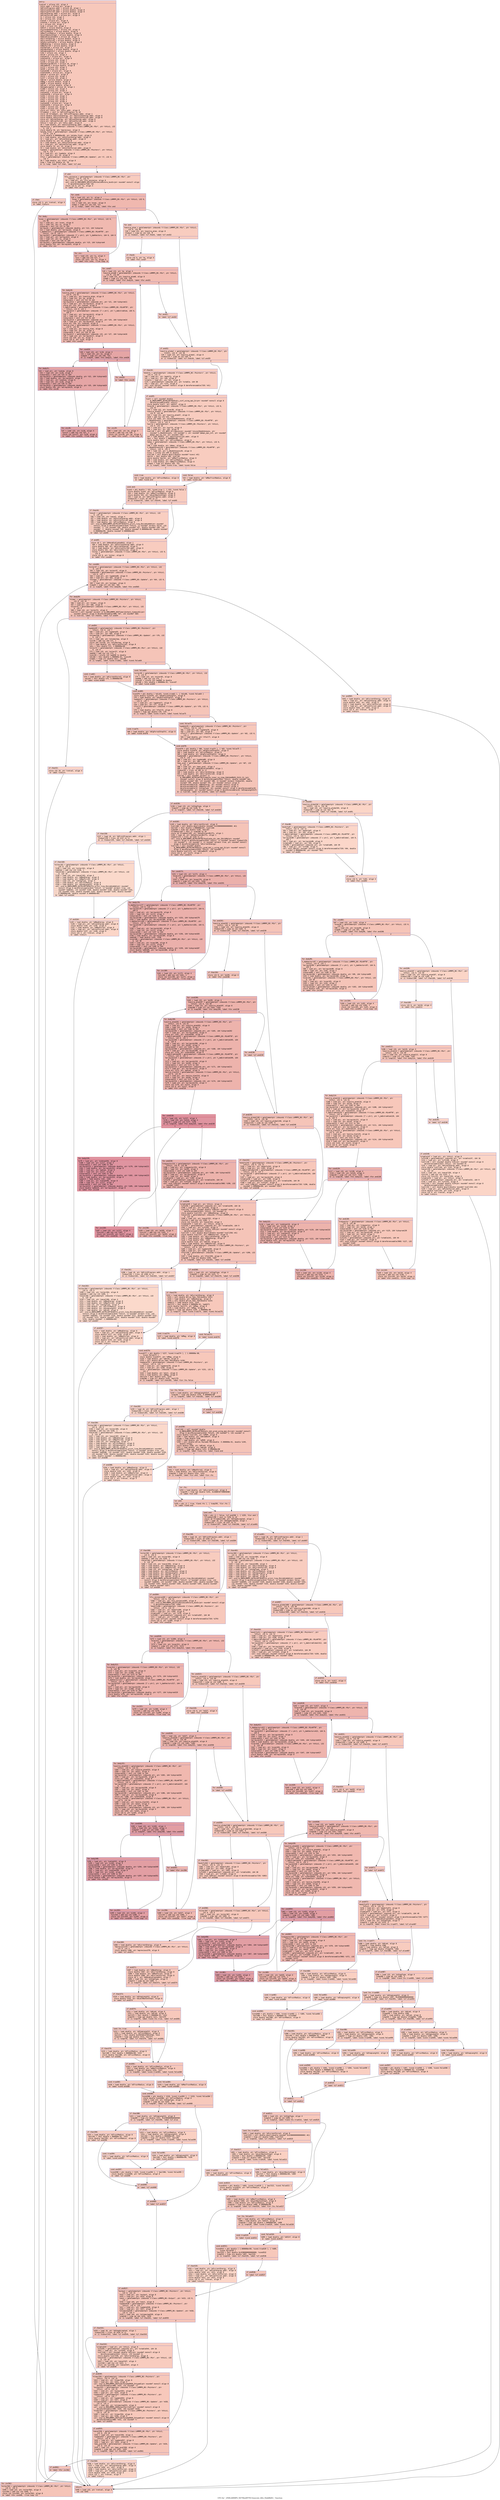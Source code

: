 digraph "CFG for '_ZN9LAMMPS_NS7MinHFTN13execute_hftn_EbddRdS1_' function" {
	label="CFG for '_ZN9LAMMPS_NS7MinHFTN13execute_hftn_EbddRdS1_' function";

	Node0x556e8448f2c0 [shape=record,color="#3d50c3ff", style=filled, fillcolor="#ed836670" fontname="Courier",label="{entry:\l|  %retval = alloca i32, align 4\l  %this.addr = alloca ptr, align 8\l  %bPrintProgress.addr = alloca i8, align 1\l  %dInitialEnergy.addr = alloca double, align 8\l  %dInitialForce2.addr = alloca double, align 8\l  %dFinalEnergy.addr = alloca ptr, align 8\l  %dFinalForce2.addr = alloca ptr, align 8\l  %i = alloca i32, align 4\l  %m = alloca i32, align 4\l  %xatom = alloca ptr, align 8\l  %xkAtom = alloca ptr, align 8\l  %n = alloca i32, align 4\l  %i18 = alloca i32, align 4\l  %dXInf = alloca double, align 8\l  %nLocalNumUnknowns = alloca i32, align 4\l  %dTrustRadius = alloca double, align 8\l  %dMaxTrustRadius = alloca double, align 8\l  %dLastNewtonStep2 = alloca double, align 8\l  %bHaveEvaluatedAtX = alloca i8, align 1\l  %dCurrentEnergy = alloca double, align 8\l  %dCurrentForce2 = alloca double, align 8\l  %dCgForce2StopTol = alloca double, align 8\l  %dNewEnergy = alloca double, align 8\l  %dNewForce2 = alloca double, align 8\l  %nStepType = alloca i32, align 4\l  %dStepLength2 = alloca double, align 8\l  %dStepLengthInf = alloca double, align 8\l  %i92 = alloca i32, align 4\l  %m110 = alloca i32, align 4\l  %xatom115 = alloca ptr, align 8\l  %xkAtom119 = alloca ptr, align 8\l  %n124 = alloca i32, align 4\l  %i128 = alloca i32, align 4\l  %bUseForwardDiffs = alloca i8, align 1\l  %dGradDotP = alloca double, align 8\l  %i172 = alloca i32, align 4\l  %m195 = alloca i32, align 4\l  %xatom200 = alloca ptr, align 8\l  %xkAtom204 = alloca ptr, align 8\l  %pAtom = alloca ptr, align 8\l  %n213 = alloca i32, align 4\l  %i217 = alloca i32, align 4\l  %dAred = alloca double, align 8\l  %dMag = alloca double, align 8\l  %dPHP = alloca double, align 8\l  %dPred = alloca double, align 8\l  %bStepAccepted = alloca i8, align 1\l  %i309 = alloca i32, align 4\l  %m327 = alloca i32, align 4\l  %xatom332 = alloca ptr, align 8\l  %xkAtom336 = alloca ptr, align 8\l  %n341 = alloca i32, align 4\l  %i345 = alloca i32, align 4\l  %i417 = alloca i32, align 4\l  %m435 = alloca i32, align 4\l  %xatom440 = alloca ptr, align 8\l  %xkAtom444 = alloca ptr, align 8\l  %n449 = alloca i32, align 4\l  %i453 = alloca i32, align 4\l  store ptr %this, ptr %this.addr, align 8\l  %frombool = zext i1 %bPrintProgress to i8\l  store i8 %frombool, ptr %bPrintProgress.addr, align 1\l  store double %dInitialEnergy, ptr %dInitialEnergy.addr, align 8\l  store double %dInitialForce2, ptr %dInitialForce2.addr, align 8\l  store ptr %dFinalEnergy, ptr %dFinalEnergy.addr, align 8\l  store ptr %dFinalForce2, ptr %dFinalForce2.addr, align 8\l  %this1 = load ptr, ptr %this.addr, align 8\l  %0 = load double, ptr %dInitialEnergy.addr, align 8\l  %eprevious = getelementptr inbounds %\"class.LAMMPS_NS::Min\", ptr %this1, i32\l... 0, i32 3\l  store double %0, ptr %eprevious, align 8\l  %alpha_final = getelementptr inbounds %\"class.LAMMPS_NS::Min\", ptr %this1,\l... i32 0, i32 8\l  store double 0.000000e+00, ptr %alpha_final, align 8\l  %1 = load double, ptr %dInitialEnergy.addr, align 8\l  %2 = load ptr, ptr %dFinalEnergy.addr, align 8\l  store double %1, ptr %2, align 8\l  %3 = load double, ptr %dInitialForce2.addr, align 8\l  %4 = load ptr, ptr %dFinalForce2.addr, align 8\l  store double %3, ptr %4, align 8\l  %5 = load double, ptr %dInitialForce2.addr, align 8\l  %update = getelementptr inbounds %\"class.LAMMPS_NS::Pointers\", ptr %this1,\l... i32 0, i32 7\l  %6 = load ptr, ptr %update, align 8\l  %7 = load ptr, ptr %6, align 8\l  %ftol = getelementptr inbounds %\"class.LAMMPS_NS::Update\", ptr %7, i32 0,\l... i32 3\l  %8 = load double, ptr %ftol, align 8\l  %cmp = fcmp olt double %5, %8\l  br i1 %cmp, label %if.then, label %if.end\l|{<s0>T|<s1>F}}"];
	Node0x556e8448f2c0:s0 -> Node0x556e84493370[tooltip="entry -> if.then\nProbability 50.00%" ];
	Node0x556e8448f2c0:s1 -> Node0x556e844933e0[tooltip="entry -> if.end\nProbability 50.00%" ];
	Node0x556e84493370 [shape=record,color="#3d50c3ff", style=filled, fillcolor="#f08b6e70" fontname="Courier",label="{if.then:\l|  store i32 3, ptr %retval, align 4\l  br label %return\l}"];
	Node0x556e84493370 -> Node0x556e844935a0[tooltip="if.then -> return\nProbability 100.00%" ];
	Node0x556e844933e0 [shape=record,color="#3d50c3ff", style=filled, fillcolor="#f08b6e70" fontname="Courier",label="{if.end:\l|  %fix_minimize = getelementptr inbounds %\"class.LAMMPS_NS::Min\", ptr\l... %this1, i32 0, i32 51\l  %9 = load ptr, ptr %fix_minimize, align 8\l  call void @_ZN9LAMMPS_NS11FixMinimize9store_boxEv(ptr noundef nonnull align\l... 8 dereferenceable(728) %9)\l  store i32 0, ptr %i, align 4\l  br label %for.cond\l}"];
	Node0x556e844933e0 -> Node0x556e844939f0[tooltip="if.end -> for.cond\nProbability 100.00%" ];
	Node0x556e844939f0 [shape=record,color="#3d50c3ff", style=filled, fillcolor="#dc5d4a70" fontname="Courier",label="{for.cond:\l|  %10 = load i32, ptr %i, align 4\l  %nvec = getelementptr inbounds %\"class.LAMMPS_NS::Min\", ptr %this1, i32 0,\l... i32 55\l  %11 = load i32, ptr %nvec, align 8\l  %cmp2 = icmp slt i32 %10, %11\l  br i1 %cmp2, label %for.body, label %for.end\l|{<s0>T|<s1>F}}"];
	Node0x556e844939f0:s0 -> Node0x556e84493d20[tooltip="for.cond -> for.body\nProbability 96.88%" ];
	Node0x556e844939f0:s1 -> Node0x556e84493da0[tooltip="for.cond -> for.end\nProbability 3.12%" ];
	Node0x556e84493d20 [shape=record,color="#3d50c3ff", style=filled, fillcolor="#de614d70" fontname="Courier",label="{for.body:\l|  %xvec = getelementptr inbounds %\"class.LAMMPS_NS::Min\", ptr %this1, i32 0,\l... i32 56\l  %12 = load ptr, ptr %xvec, align 8\l  %13 = load i32, ptr %i, align 4\l  %idxprom = sext i32 %13 to i64\l  %arrayidx = getelementptr inbounds double, ptr %12, i64 %idxprom\l  %14 = load double, ptr %arrayidx, align 8\l  %_daAVectors = getelementptr inbounds %\"class.LAMMPS_NS::MinHFTN\", ptr\l... %this1, i32 0, i32 1\l  %arrayidx3 = getelementptr inbounds [7 x ptr], ptr %_daAVectors, i64 0, i64 0\l  %15 = load ptr, ptr %arrayidx3, align 8\l  %16 = load i32, ptr %i, align 4\l  %idxprom4 = sext i32 %16 to i64\l  %arrayidx5 = getelementptr inbounds double, ptr %15, i64 %idxprom4\l  store double %14, ptr %arrayidx5, align 8\l  br label %for.inc\l}"];
	Node0x556e84493d20 -> Node0x556e84494770[tooltip="for.body -> for.inc\nProbability 100.00%" ];
	Node0x556e84494770 [shape=record,color="#3d50c3ff", style=filled, fillcolor="#de614d70" fontname="Courier",label="{for.inc:\l|  %17 = load i32, ptr %i, align 4\l  %inc = add nsw i32 %17, 1\l  store i32 %inc, ptr %i, align 4\l  br label %for.cond, !llvm.loop !6\l}"];
	Node0x556e84494770 -> Node0x556e844939f0[tooltip="for.inc -> for.cond\nProbability 100.00%" ];
	Node0x556e84493da0 [shape=record,color="#3d50c3ff", style=filled, fillcolor="#f08b6e70" fontname="Courier",label="{for.end:\l|  %nextra_atom = getelementptr inbounds %\"class.LAMMPS_NS::Min\", ptr %this1,\l... i32 0, i32 60\l  %18 = load i32, ptr %nextra_atom, align 8\l  %tobool = icmp ne i32 %18, 0\l  br i1 %tobool, label %if.then6, label %if.end32\l|{<s0>T|<s1>F}}"];
	Node0x556e84493da0:s0 -> Node0x556e84494dc0[tooltip="for.end -> if.then6\nProbability 62.50%" ];
	Node0x556e84493da0:s1 -> Node0x556e84494e40[tooltip="for.end -> if.end32\nProbability 37.50%" ];
	Node0x556e84494dc0 [shape=record,color="#3d50c3ff", style=filled, fillcolor="#f2907270" fontname="Courier",label="{if.then6:\l|  store i32 0, ptr %m, align 4\l  br label %for.cond7\l}"];
	Node0x556e84494dc0 -> Node0x556e84495010[tooltip="if.then6 -> for.cond7\nProbability 100.00%" ];
	Node0x556e84495010 [shape=record,color="#3d50c3ff", style=filled, fillcolor="#e1675170" fontname="Courier",label="{for.cond7:\l|  %19 = load i32, ptr %m, align 4\l  %nextra_atom8 = getelementptr inbounds %\"class.LAMMPS_NS::Min\", ptr %this1,\l... i32 0, i32 60\l  %20 = load i32, ptr %nextra_atom8, align 8\l  %cmp9 = icmp slt i32 %19, %20\l  br i1 %cmp9, label %for.body10, label %for.end31\l|{<s0>T|<s1>F}}"];
	Node0x556e84495010:s0 -> Node0x556e844915d0[tooltip="for.cond7 -> for.body10\nProbability 96.88%" ];
	Node0x556e84495010:s1 -> Node0x556e84491650[tooltip="for.cond7 -> for.end31\nProbability 3.12%" ];
	Node0x556e844915d0 [shape=record,color="#3d50c3ff", style=filled, fillcolor="#e1675170" fontname="Courier",label="{for.body10:\l|  %xextra_atom = getelementptr inbounds %\"class.LAMMPS_NS::Min\", ptr %this1,\l... i32 0, i32 61\l  %21 = load ptr, ptr %xextra_atom, align 8\l  %22 = load i32, ptr %m, align 4\l  %idxprom11 = sext i32 %22 to i64\l  %arrayidx12 = getelementptr inbounds ptr, ptr %21, i64 %idxprom11\l  %23 = load ptr, ptr %arrayidx12, align 8\l  store ptr %23, ptr %xatom, align 8\l  %_daExtraAtom = getelementptr inbounds %\"class.LAMMPS_NS::MinHFTN\", ptr\l... %this1, i32 0, i32 2\l  %arrayidx13 = getelementptr inbounds [7 x ptr], ptr %_daExtraAtom, i64 0,\l... i64 0\l  %24 = load ptr, ptr %arrayidx13, align 8\l  %25 = load i32, ptr %m, align 4\l  %idxprom14 = sext i32 %25 to i64\l  %arrayidx15 = getelementptr inbounds ptr, ptr %24, i64 %idxprom14\l  %26 = load ptr, ptr %arrayidx15, align 8\l  store ptr %26, ptr %xkAtom, align 8\l  %extra_nlen = getelementptr inbounds %\"class.LAMMPS_NS::Min\", ptr %this1,\l... i32 0, i32 64\l  %27 = load ptr, ptr %extra_nlen, align 8\l  %28 = load i32, ptr %m, align 4\l  %idxprom16 = sext i32 %28 to i64\l  %arrayidx17 = getelementptr inbounds i32, ptr %27, i64 %idxprom16\l  %29 = load i32, ptr %arrayidx17, align 4\l  store i32 %29, ptr %n, align 4\l  store i32 0, ptr %i18, align 4\l  br label %for.cond19\l}"];
	Node0x556e844915d0 -> Node0x556e84496ae0[tooltip="for.body10 -> for.cond19\nProbability 100.00%" ];
	Node0x556e84496ae0 [shape=record,color="#3d50c3ff", style=filled, fillcolor="#c5333470" fontname="Courier",label="{for.cond19:\l|  %30 = load i32, ptr %i18, align 4\l  %31 = load i32, ptr %n, align 4\l  %cmp20 = icmp slt i32 %30, %31\l  br i1 %cmp20, label %for.body21, label %for.end28\l|{<s0>T|<s1>F}}"];
	Node0x556e84496ae0:s0 -> Node0x556e84496d60[tooltip="for.cond19 -> for.body21\nProbability 96.88%" ];
	Node0x556e84496ae0:s1 -> Node0x556e84496de0[tooltip="for.cond19 -> for.end28\nProbability 3.12%" ];
	Node0x556e84496d60 [shape=record,color="#3d50c3ff", style=filled, fillcolor="#c5333470" fontname="Courier",label="{for.body21:\l|  %32 = load ptr, ptr %xatom, align 8\l  %33 = load i32, ptr %i18, align 4\l  %idxprom22 = sext i32 %33 to i64\l  %arrayidx23 = getelementptr inbounds double, ptr %32, i64 %idxprom22\l  %34 = load double, ptr %arrayidx23, align 8\l  %35 = load ptr, ptr %xkAtom, align 8\l  %36 = load i32, ptr %i18, align 4\l  %idxprom24 = sext i32 %36 to i64\l  %arrayidx25 = getelementptr inbounds double, ptr %35, i64 %idxprom24\l  store double %34, ptr %arrayidx25, align 8\l  br label %for.inc26\l}"];
	Node0x556e84496d60 -> Node0x556e84497570[tooltip="for.body21 -> for.inc26\nProbability 100.00%" ];
	Node0x556e84497570 [shape=record,color="#3d50c3ff", style=filled, fillcolor="#c5333470" fontname="Courier",label="{for.inc26:\l|  %37 = load i32, ptr %i18, align 4\l  %inc27 = add nsw i32 %37, 1\l  store i32 %inc27, ptr %i18, align 4\l  br label %for.cond19, !llvm.loop !8\l}"];
	Node0x556e84497570 -> Node0x556e84496ae0[tooltip="for.inc26 -> for.cond19\nProbability 100.00%" ];
	Node0x556e84496de0 [shape=record,color="#3d50c3ff", style=filled, fillcolor="#e1675170" fontname="Courier",label="{for.end28:\l|  br label %for.inc29\l}"];
	Node0x556e84496de0 -> Node0x556e844979f0[tooltip="for.end28 -> for.inc29\nProbability 100.00%" ];
	Node0x556e844979f0 [shape=record,color="#3d50c3ff", style=filled, fillcolor="#e1675170" fontname="Courier",label="{for.inc29:\l|  %38 = load i32, ptr %m, align 4\l  %inc30 = add nsw i32 %38, 1\l  store i32 %inc30, ptr %m, align 4\l  br label %for.cond7, !llvm.loop !9\l}"];
	Node0x556e844979f0 -> Node0x556e84495010[tooltip="for.inc29 -> for.cond7\nProbability 100.00%" ];
	Node0x556e84491650 [shape=record,color="#3d50c3ff", style=filled, fillcolor="#f2907270" fontname="Courier",label="{for.end31:\l|  br label %if.end32\l}"];
	Node0x556e84491650 -> Node0x556e84494e40[tooltip="for.end31 -> if.end32\nProbability 100.00%" ];
	Node0x556e84494e40 [shape=record,color="#3d50c3ff", style=filled, fillcolor="#f08b6e70" fontname="Courier",label="{if.end32:\l|  %nextra_global = getelementptr inbounds %\"class.LAMMPS_NS::Min\", ptr\l... %this1, i32 0, i32 58\l  %39 = load i32, ptr %nextra_global, align 8\l  %tobool33 = icmp ne i32 %39, 0\l  br i1 %tobool33, label %if.then34, label %if.end35\l|{<s0>T|<s1>F}}"];
	Node0x556e84494e40:s0 -> Node0x556e84498110[tooltip="if.end32 -> if.then34\nProbability 62.50%" ];
	Node0x556e84494e40:s1 -> Node0x556e84498190[tooltip="if.end32 -> if.end35\nProbability 37.50%" ];
	Node0x556e84498110 [shape=record,color="#3d50c3ff", style=filled, fillcolor="#f2907270" fontname="Courier",label="{if.then34:\l|  %modify = getelementptr inbounds %\"class.LAMMPS_NS::Pointers\", ptr %this1,\l... i32 0, i32 12\l  %40 = load ptr, ptr %modify, align 8\l  %41 = load ptr, ptr %40, align 8\l  %vtable = load ptr, ptr %41, align 8\l  %vfn = getelementptr inbounds ptr, ptr %vtable, i64 38\l  %42 = load ptr, ptr %vfn, align 8\l  call void %42(ptr noundef nonnull align 8 dereferenceable(720) %41)\l  br label %if.end35\l}"];
	Node0x556e84498110 -> Node0x556e84498190[tooltip="if.then34 -> if.end35\nProbability 100.00%" ];
	Node0x556e84498190 [shape=record,color="#3d50c3ff", style=filled, fillcolor="#f08b6e70" fontname="Courier",label="{if.end35:\l|  %call = call noundef double\l... @_ZNK9LAMMPS_NS7MinHFTN20calc_xinf_using_mpi_Ev(ptr noundef nonnull align 8\l... dereferenceable(816) %this1)\l  store double %call, ptr %dXInf, align 8\l  %nvec36 = getelementptr inbounds %\"class.LAMMPS_NS::Min\", ptr %this1, i32 0,\l... i32 55\l  %43 = load i32, ptr %nvec36, align 8\l  %nextra_atom37 = getelementptr inbounds %\"class.LAMMPS_NS::Min\", ptr %this1,\l... i32 0, i32 60\l  %44 = load i32, ptr %nextra_atom37, align 8\l  %add = add nsw i32 %43, %44\l  store i32 %add, ptr %nLocalNumUnknowns, align 4\l  %_nNumUnknowns = getelementptr inbounds %\"class.LAMMPS_NS::MinHFTN\", ptr\l... %this1, i32 0, i32 4\l  %world = getelementptr inbounds %\"class.LAMMPS_NS::Pointers\", ptr %this1,\l... i32 0, i32 16\l  %45 = load ptr, ptr %world, align 8\l  %46 = load ptr, ptr %45, align 8\l  %call38 = call i32 @MPI_Allreduce(ptr noundef %nLocalNumUnknowns, ptr\l... noundef %_nNumUnknowns, i32 noundef 1, ptr noundef @ompi_mpi_int, ptr noundef\l... @ompi_mpi_op_sum, ptr noundef %46)\l  %47 = load double, ptr %dInitialForce2.addr, align 8\l  %mul = fmul double 1.500000e+00, %47\l  store double %mul, ptr %dTrustRadius, align 8\l  %dmax = getelementptr inbounds %\"class.LAMMPS_NS::Min\", ptr %this1, i32 0,\l... i32 18\l  %48 = load double, ptr %dmax, align 8\l  %_nNumUnknowns39 = getelementptr inbounds %\"class.LAMMPS_NS::MinHFTN\", ptr\l... %this1, i32 0, i32 4\l  %49 = load i32, ptr %_nNumUnknowns39, align 8\l  %conv = sitofp i32 %49 to double\l  %call40 = call double @sqrt(double noundef %conv) #11\l  %mul41 = fmul double %48, %call40\l  store double %mul41, ptr %dMaxTrustRadius, align 8\l  %50 = load double, ptr %dTrustRadius, align 8\l  %51 = load double, ptr %dMaxTrustRadius, align 8\l  %cmp42 = fcmp olt double %50, %51\l  br i1 %cmp42, label %cond.true, label %cond.false\l|{<s0>T|<s1>F}}"];
	Node0x556e84498190:s0 -> Node0x556e8449a630[tooltip="if.end35 -> cond.true\nProbability 50.00%" ];
	Node0x556e84498190:s1 -> Node0x556e8449a680[tooltip="if.end35 -> cond.false\nProbability 50.00%" ];
	Node0x556e8449a630 [shape=record,color="#3d50c3ff", style=filled, fillcolor="#f2907270" fontname="Courier",label="{cond.true:\l|  %52 = load double, ptr %dTrustRadius, align 8\l  br label %cond.end\l}"];
	Node0x556e8449a630 -> Node0x556e8449a890[tooltip="cond.true -> cond.end\nProbability 100.00%" ];
	Node0x556e8449a680 [shape=record,color="#3d50c3ff", style=filled, fillcolor="#f2907270" fontname="Courier",label="{cond.false:\l|  %53 = load double, ptr %dMaxTrustRadius, align 8\l  br label %cond.end\l}"];
	Node0x556e8449a680 -> Node0x556e8449a890[tooltip="cond.false -> cond.end\nProbability 100.00%" ];
	Node0x556e8449a890 [shape=record,color="#3d50c3ff", style=filled, fillcolor="#f08b6e70" fontname="Courier",label="{cond.end:\l|  %cond = phi double [ %52, %cond.true ], [ %53, %cond.false ]\l  store double %cond, ptr %dTrustRadius, align 8\l  %54 = load double, ptr %dMaxTrustRadius, align 8\l  store double %54, ptr %dLastNewtonStep2, align 8\l  %55 = load i8, ptr %bPrintProgress.addr, align 1\l  %tobool43 = trunc i8 %55 to i1\l  br i1 %tobool43, label %if.then44, label %if.end45\l|{<s0>T|<s1>F}}"];
	Node0x556e8449a890:s0 -> Node0x556e8449ada0[tooltip="cond.end -> if.then44\nProbability 50.00%" ];
	Node0x556e8449a890:s1 -> Node0x556e8449ae50[tooltip="cond.end -> if.end45\nProbability 50.00%" ];
	Node0x556e8449ada0 [shape=record,color="#3d50c3ff", style=filled, fillcolor="#f2907270" fontname="Courier",label="{if.then44:\l|  %neval = getelementptr inbounds %\"class.LAMMPS_NS::Min\", ptr %this1, i32\l... 0, i32 10\l  %56 = load i32, ptr %neval, align 4\l  %57 = load double, ptr %dInitialEnergy.addr, align 8\l  %58 = load double, ptr %dInitialForce2.addr, align 8\l  %59 = load double, ptr %dTrustRadius, align 8\l  call void @_ZNK9LAMMPS_NS7MinHFTN16hftn_print_line_Ebiiddidddd(ptr noundef\l... nonnull align 8 dereferenceable(816) %this1, i1 noundef zeroext false, i32\l... noundef -1, i32 noundef %56, double noundef %57, double noundef %58, i32\l... noundef -1, double noundef %59, double noundef 0.000000e+00, double noundef\l... 0.000000e+00, double noundef 0.000000e+00)\l  br label %if.end45\l}"];
	Node0x556e8449ada0 -> Node0x556e8449ae50[tooltip="if.then44 -> if.end45\nProbability 100.00%" ];
	Node0x556e8449ae50 [shape=record,color="#3d50c3ff", style=filled, fillcolor="#f08b6e70" fontname="Courier",label="{if.end45:\l|  store i8 1, ptr %bHaveEvaluatedAtX, align 1\l  %60 = load double, ptr %dInitialEnergy.addr, align 8\l  store double %60, ptr %dCurrentEnergy, align 8\l  %61 = load double, ptr %dInitialForce2.addr, align 8\l  store double %61, ptr %dCurrentForce2, align 8\l  %niter = getelementptr inbounds %\"class.LAMMPS_NS::Min\", ptr %this1, i32 0,\l... i32 9\l  store i32 0, ptr %niter, align 8\l  br label %for.cond46\l}"];
	Node0x556e8449ae50 -> Node0x556e8449bd80[tooltip="if.end45 -> for.cond46\nProbability 100.00%" ];
	Node0x556e8449bd80 [shape=record,color="#3d50c3ff", style=filled, fillcolor="#e97a5f70" fontname="Courier",label="{for.cond46:\l|  %niter47 = getelementptr inbounds %\"class.LAMMPS_NS::Min\", ptr %this1, i32\l... 0, i32 9\l  %62 = load i32, ptr %niter47, align 8\l  %update48 = getelementptr inbounds %\"class.LAMMPS_NS::Pointers\", ptr %this1,\l... i32 0, i32 7\l  %63 = load ptr, ptr %update48, align 8\l  %64 = load ptr, ptr %63, align 8\l  %nsteps = getelementptr inbounds %\"class.LAMMPS_NS::Update\", ptr %64, i32 0,\l... i32 5\l  %65 = load i32, ptr %nsteps, align 8\l  %cmp49 = icmp slt i32 %62, %65\l  br i1 %cmp49, label %for.body50, label %for.end565\l|{<s0>T|<s1>F}}"];
	Node0x556e8449bd80:s0 -> Node0x556e8449c2f0[tooltip="for.cond46 -> for.body50\nProbability 96.88%" ];
	Node0x556e8449bd80:s1 -> Node0x556e8449c370[tooltip="for.cond46 -> for.end565\nProbability 3.12%" ];
	Node0x556e8449c2f0 [shape=record,color="#3d50c3ff", style=filled, fillcolor="#e97a5f70" fontname="Courier",label="{for.body50:\l|  %timer = getelementptr inbounds %\"class.LAMMPS_NS::Pointers\", ptr %this1,\l... i32 0, i32 15\l  %66 = load ptr, ptr %timer, align 8\l  %67 = load ptr, ptr %66, align 8\l  %niter51 = getelementptr inbounds %\"class.LAMMPS_NS::Min\", ptr %this1, i32\l... 0, i32 9\l  %68 = load i32, ptr %niter51, align 8\l  %call52 = call noundef zeroext i1 @_ZN9LAMMPS_NS5Timer13check_timeoutEi(ptr\l... noundef nonnull align 8 dereferenceable(488) %67, i32 noundef %68)\l  br i1 %call52, label %if.then53, label %if.end54\l|{<s0>T|<s1>F}}"];
	Node0x556e8449c2f0:s0 -> Node0x556e8449cb00[tooltip="for.body50 -> if.then53\nProbability 3.12%" ];
	Node0x556e8449c2f0:s1 -> Node0x556e8449cbb0[tooltip="for.body50 -> if.end54\nProbability 96.88%" ];
	Node0x556e8449cb00 [shape=record,color="#3d50c3ff", style=filled, fillcolor="#f5a08170" fontname="Courier",label="{if.then53:\l|  store i32 10, ptr %retval, align 4\l  br label %return\l}"];
	Node0x556e8449cb00 -> Node0x556e844935a0[tooltip="if.then53 -> return\nProbability 100.00%" ];
	Node0x556e8449cbb0 [shape=record,color="#3d50c3ff", style=filled, fillcolor="#e97a5f70" fontname="Courier",label="{if.end54:\l|  %update55 = getelementptr inbounds %\"class.LAMMPS_NS::Pointers\", ptr\l... %this1, i32 0, i32 7\l  %69 = load ptr, ptr %update55, align 8\l  %70 = load ptr, ptr %69, align 8\l  %ntimestep = getelementptr inbounds %\"class.LAMMPS_NS::Update\", ptr %70, i32\l... 0, i32 4\l  %71 = load i64, ptr %ntimestep, align 8\l  %inc56 = add nsw i64 %71, 1\l  store i64 %inc56, ptr %ntimestep, align 8\l  %72 = load double, ptr %dCurrentForce2, align 8\l  %div = fdiv double %72, 2.000000e+00\l  %niter57 = getelementptr inbounds %\"class.LAMMPS_NS::Min\", ptr %this1, i32\l... 0, i32 9\l  %73 = load i32, ptr %niter57, align 8\l  %add58 = add nsw i32 %73, 1\l  %conv59 = sitofp i32 %add58 to double\l  %div60 = fdiv double 1.000000e-01, %conv59\l  %cmp61 = fcmp olt double %div, %div60\l  br i1 %cmp61, label %cond.true62, label %cond.false64\l|{<s0>T|<s1>F}}"];
	Node0x556e8449cbb0:s0 -> Node0x556e8449d730[tooltip="if.end54 -> cond.true62\nProbability 50.00%" ];
	Node0x556e8449cbb0:s1 -> Node0x556e8449d7b0[tooltip="if.end54 -> cond.false64\nProbability 50.00%" ];
	Node0x556e8449d730 [shape=record,color="#3d50c3ff", style=filled, fillcolor="#ed836670" fontname="Courier",label="{cond.true62:\l|  %74 = load double, ptr %dCurrentForce2, align 8\l  %div63 = fdiv double %74, 2.000000e+00\l  br label %cond.end69\l}"];
	Node0x556e8449d730 -> Node0x556e8449da10[tooltip="cond.true62 -> cond.end69\nProbability 100.00%" ];
	Node0x556e8449d7b0 [shape=record,color="#3d50c3ff", style=filled, fillcolor="#ed836670" fontname="Courier",label="{cond.false64:\l|  %niter65 = getelementptr inbounds %\"class.LAMMPS_NS::Min\", ptr %this1, i32\l... 0, i32 9\l  %75 = load i32, ptr %niter65, align 8\l  %add66 = add nsw i32 %75, 1\l  %conv67 = sitofp i32 %add66 to double\l  %div68 = fdiv double 1.000000e-01, %conv67\l  br label %cond.end69\l}"];
	Node0x556e8449d7b0 -> Node0x556e8449da10[tooltip="cond.false64 -> cond.end69\nProbability 100.00%" ];
	Node0x556e8449da10 [shape=record,color="#3d50c3ff", style=filled, fillcolor="#e97a5f70" fontname="Courier",label="{cond.end69:\l|  %cond70 = phi double [ %div63, %cond.true62 ], [ %div68, %cond.false64 ]\l  store double %cond70, ptr %dCgForce2StopTol, align 8\l  %76 = load double, ptr %dCgForce2StopTol, align 8\l  %update71 = getelementptr inbounds %\"class.LAMMPS_NS::Pointers\", ptr %this1,\l... i32 0, i32 7\l  %77 = load ptr, ptr %update71, align 8\l  %78 = load ptr, ptr %77, align 8\l  %ftol72 = getelementptr inbounds %\"class.LAMMPS_NS::Update\", ptr %78, i32 0,\l... i32 3\l  %79 = load double, ptr %ftol72, align 8\l  %cmp73 = fcmp ogt double %76, %79\l  br i1 %cmp73, label %cond.true74, label %cond.false75\l|{<s0>T|<s1>F}}"];
	Node0x556e8449da10:s0 -> Node0x556e8449e430[tooltip="cond.end69 -> cond.true74\nProbability 50.00%" ];
	Node0x556e8449da10:s1 -> Node0x556e8449e4e0[tooltip="cond.end69 -> cond.false75\nProbability 50.00%" ];
	Node0x556e8449e430 [shape=record,color="#3d50c3ff", style=filled, fillcolor="#ed836670" fontname="Courier",label="{cond.true74:\l|  %80 = load double, ptr %dCgForce2StopTol, align 8\l  br label %cond.end78\l}"];
	Node0x556e8449e430 -> Node0x556e8449e750[tooltip="cond.true74 -> cond.end78\nProbability 100.00%" ];
	Node0x556e8449e4e0 [shape=record,color="#3d50c3ff", style=filled, fillcolor="#ed836670" fontname="Courier",label="{cond.false75:\l|  %update76 = getelementptr inbounds %\"class.LAMMPS_NS::Pointers\", ptr\l... %this1, i32 0, i32 7\l  %81 = load ptr, ptr %update76, align 8\l  %82 = load ptr, ptr %81, align 8\l  %ftol77 = getelementptr inbounds %\"class.LAMMPS_NS::Update\", ptr %82, i32 0,\l... i32 3\l  %83 = load double, ptr %ftol77, align 8\l  br label %cond.end78\l}"];
	Node0x556e8449e4e0 -> Node0x556e8449e750[tooltip="cond.false75 -> cond.end78\nProbability 100.00%" ];
	Node0x556e8449e750 [shape=record,color="#3d50c3ff", style=filled, fillcolor="#e97a5f70" fontname="Courier",label="{cond.end78:\l|  %cond79 = phi double [ %80, %cond.true74 ], [ %83, %cond.false75 ]\l  store double %cond79, ptr %dCgForce2StopTol, align 8\l  %84 = load double, ptr %dTrustRadius, align 8\l  %85 = load double, ptr %dCgForce2StopTol, align 8\l  %update80 = getelementptr inbounds %\"class.LAMMPS_NS::Pointers\", ptr %this1,\l... i32 0, i32 7\l  %86 = load ptr, ptr %update80, align 8\l  %87 = load ptr, ptr %86, align 8\l  %max_eval = getelementptr inbounds %\"class.LAMMPS_NS::Update\", ptr %87, i32\l... 0, i32 14\l  %88 = load i32, ptr %max_eval, align 4\l  %89 = load i8, ptr %bHaveEvaluatedAtX, align 1\l  %tobool81 = trunc i8 %89 to i1\l  %90 = load double, ptr %dCurrentEnergy, align 8\l  %91 = load double, ptr %dCurrentForce2, align 8\l  %call82 = call noundef zeroext i1\l... @_ZN9LAMMPS_NS7MinHFTN22compute_inner_cg_step_EddibddRdS1_RiS1_S1_(ptr\l... noundef nonnull align 8 dereferenceable(816) %this1, double noundef %84,\l... double noundef %85, i32 noundef %88, i1 noundef zeroext %tobool81, double\l... noundef %90, double noundef %91, ptr noundef nonnull align 8\l... dereferenceable(8) %dNewEnergy, ptr noundef nonnull align 8\l... dereferenceable(8) %dNewForce2, ptr noundef nonnull align 4\l... dereferenceable(4) %nStepType, ptr noundef nonnull align 8 dereferenceable(8)\l... %dStepLength2, ptr noundef nonnull align 8 dereferenceable(8) %dStepLengthInf)\l  br i1 %call82, label %if.end156, label %if.then83\l|{<s0>T|<s1>F}}"];
	Node0x556e8449e750:s0 -> Node0x556e84495540[tooltip="cond.end78 -> if.end156\nProbability 96.88%" ];
	Node0x556e8449e750:s1 -> Node0x556e84495b60[tooltip="cond.end78 -> if.then83\nProbability 3.12%" ];
	Node0x556e84495b60 [shape=record,color="#3d50c3ff", style=filled, fillcolor="#f5a08170" fontname="Courier",label="{if.then83:\l|  %nextra_global84 = getelementptr inbounds %\"class.LAMMPS_NS::Min\", ptr\l... %this1, i32 0, i32 58\l  %92 = load i32, ptr %nextra_global84, align 8\l  %tobool85 = icmp ne i32 %92, 0\l  br i1 %tobool85, label %if.then86, label %if.end91\l|{<s0>T|<s1>F}}"];
	Node0x556e84495b60:s0 -> Node0x556e844a0890[tooltip="if.then83 -> if.then86\nProbability 62.50%" ];
	Node0x556e84495b60:s1 -> Node0x556e844a0910[tooltip="if.then83 -> if.end91\nProbability 37.50%" ];
	Node0x556e844a0890 [shape=record,color="#3d50c3ff", style=filled, fillcolor="#f6a38570" fontname="Courier",label="{if.then86:\l|  %modify87 = getelementptr inbounds %\"class.LAMMPS_NS::Pointers\", ptr\l... %this1, i32 0, i32 12\l  %93 = load ptr, ptr %modify87, align 8\l  %94 = load ptr, ptr %93, align 8\l  %_daExtraGlobal = getelementptr inbounds %\"class.LAMMPS_NS::MinHFTN\", ptr\l... %this1, i32 0, i32 3\l  %arrayidx88 = getelementptr inbounds [7 x ptr], ptr %_daExtraGlobal, i64 0,\l... i64 1\l  %95 = load ptr, ptr %arrayidx88, align 8\l  %vtable89 = load ptr, ptr %94, align 8\l  %vfn90 = getelementptr inbounds ptr, ptr %vtable89, i64 39\l  %96 = load ptr, ptr %vfn90, align 8\l  call void %96(ptr noundef nonnull align 8 dereferenceable(720) %94, double\l... noundef 0.000000e+00, ptr noundef %95)\l  br label %if.end91\l}"];
	Node0x556e844a0890 -> Node0x556e844a0910[tooltip="if.then86 -> if.end91\nProbability 100.00%" ];
	Node0x556e844a0910 [shape=record,color="#3d50c3ff", style=filled, fillcolor="#f5a08170" fontname="Courier",label="{if.end91:\l|  store i32 0, ptr %i92, align 4\l  br label %for.cond93\l}"];
	Node0x556e844a0910 -> Node0x556e844998b0[tooltip="if.end91 -> for.cond93\nProbability 100.00%" ];
	Node0x556e844998b0 [shape=record,color="#3d50c3ff", style=filled, fillcolor="#e97a5f70" fontname="Courier",label="{for.cond93:\l|  %97 = load i32, ptr %i92, align 4\l  %nvec94 = getelementptr inbounds %\"class.LAMMPS_NS::Min\", ptr %this1, i32 0,\l... i32 55\l  %98 = load i32, ptr %nvec94, align 8\l  %cmp95 = icmp slt i32 %97, %98\l  br i1 %cmp95, label %for.body96, label %for.end106\l|{<s0>T|<s1>F}}"];
	Node0x556e844998b0:s0 -> Node0x556e84499b30[tooltip="for.cond93 -> for.body96\nProbability 96.88%" ];
	Node0x556e844998b0:s1 -> Node0x556e84499bb0[tooltip="for.cond93 -> for.end106\nProbability 3.12%" ];
	Node0x556e84499b30 [shape=record,color="#3d50c3ff", style=filled, fillcolor="#e97a5f70" fontname="Courier",label="{for.body96:\l|  %_daAVectors97 = getelementptr inbounds %\"class.LAMMPS_NS::MinHFTN\", ptr\l... %this1, i32 0, i32 1\l  %arrayidx98 = getelementptr inbounds [7 x ptr], ptr %_daAVectors97, i64 0,\l... i64 0\l  %99 = load ptr, ptr %arrayidx98, align 8\l  %100 = load i32, ptr %i92, align 4\l  %idxprom99 = sext i32 %100 to i64\l  %arrayidx100 = getelementptr inbounds double, ptr %99, i64 %idxprom99\l  %101 = load double, ptr %arrayidx100, align 8\l  %xvec101 = getelementptr inbounds %\"class.LAMMPS_NS::Min\", ptr %this1, i32\l... 0, i32 56\l  %102 = load ptr, ptr %xvec101, align 8\l  %103 = load i32, ptr %i92, align 4\l  %idxprom102 = sext i32 %103 to i64\l  %arrayidx103 = getelementptr inbounds double, ptr %102, i64 %idxprom102\l  store double %101, ptr %arrayidx103, align 8\l  br label %for.inc104\l}"];
	Node0x556e84499b30 -> Node0x556e844a27c0[tooltip="for.body96 -> for.inc104\nProbability 100.00%" ];
	Node0x556e844a27c0 [shape=record,color="#3d50c3ff", style=filled, fillcolor="#e97a5f70" fontname="Courier",label="{for.inc104:\l|  %104 = load i32, ptr %i92, align 4\l  %inc105 = add nsw i32 %104, 1\l  store i32 %inc105, ptr %i92, align 4\l  br label %for.cond93, !llvm.loop !10\l}"];
	Node0x556e844a27c0 -> Node0x556e844998b0[tooltip="for.inc104 -> for.cond93\nProbability 100.00%" ];
	Node0x556e84499bb0 [shape=record,color="#3d50c3ff", style=filled, fillcolor="#f5a08170" fontname="Courier",label="{for.end106:\l|  %nextra_atom107 = getelementptr inbounds %\"class.LAMMPS_NS::Min\", ptr\l... %this1, i32 0, i32 60\l  %105 = load i32, ptr %nextra_atom107, align 8\l  %tobool108 = icmp ne i32 %105, 0\l  br i1 %tobool108, label %if.then109, label %if.end146\l|{<s0>T|<s1>F}}"];
	Node0x556e84499bb0:s0 -> Node0x556e844a2de0[tooltip="for.end106 -> if.then109\nProbability 62.50%" ];
	Node0x556e84499bb0:s1 -> Node0x556e844a2e60[tooltip="for.end106 -> if.end146\nProbability 37.50%" ];
	Node0x556e844a2de0 [shape=record,color="#3d50c3ff", style=filled, fillcolor="#f6a38570" fontname="Courier",label="{if.then109:\l|  store i32 0, ptr %m110, align 4\l  br label %for.cond111\l}"];
	Node0x556e844a2de0 -> Node0x556e844a3030[tooltip="if.then109 -> for.cond111\nProbability 100.00%" ];
	Node0x556e844a3030 [shape=record,color="#3d50c3ff", style=filled, fillcolor="#ec7f6370" fontname="Courier",label="{for.cond111:\l|  %106 = load i32, ptr %m110, align 4\l  %nextra_atom112 = getelementptr inbounds %\"class.LAMMPS_NS::Min\", ptr\l... %this1, i32 0, i32 60\l  %107 = load i32, ptr %nextra_atom112, align 8\l  %cmp113 = icmp slt i32 %106, %107\l  br i1 %cmp113, label %for.body114, label %for.end145\l|{<s0>T|<s1>F}}"];
	Node0x556e844a3030:s0 -> Node0x556e844a33c0[tooltip="for.cond111 -> for.body114\nProbability 96.88%" ];
	Node0x556e844a3030:s1 -> Node0x556e844a3440[tooltip="for.cond111 -> for.end145\nProbability 3.12%" ];
	Node0x556e844a33c0 [shape=record,color="#3d50c3ff", style=filled, fillcolor="#ec7f6370" fontname="Courier",label="{for.body114:\l|  %xextra_atom116 = getelementptr inbounds %\"class.LAMMPS_NS::Min\", ptr\l... %this1, i32 0, i32 61\l  %108 = load ptr, ptr %xextra_atom116, align 8\l  %109 = load i32, ptr %m110, align 4\l  %idxprom117 = sext i32 %109 to i64\l  %arrayidx118 = getelementptr inbounds ptr, ptr %108, i64 %idxprom117\l  %110 = load ptr, ptr %arrayidx118, align 8\l  store ptr %110, ptr %xatom115, align 8\l  %_daExtraAtom120 = getelementptr inbounds %\"class.LAMMPS_NS::MinHFTN\", ptr\l... %this1, i32 0, i32 2\l  %arrayidx121 = getelementptr inbounds [7 x ptr], ptr %_daExtraAtom120, i64\l... 0, i64 0\l  %111 = load ptr, ptr %arrayidx121, align 8\l  %112 = load i32, ptr %m110, align 4\l  %idxprom122 = sext i32 %112 to i64\l  %arrayidx123 = getelementptr inbounds ptr, ptr %111, i64 %idxprom122\l  %113 = load ptr, ptr %arrayidx123, align 8\l  store ptr %113, ptr %xkAtom119, align 8\l  %extra_nlen125 = getelementptr inbounds %\"class.LAMMPS_NS::Min\", ptr %this1,\l... i32 0, i32 64\l  %114 = load ptr, ptr %extra_nlen125, align 8\l  %115 = load i32, ptr %m110, align 4\l  %idxprom126 = sext i32 %115 to i64\l  %arrayidx127 = getelementptr inbounds i32, ptr %114, i64 %idxprom126\l  %116 = load i32, ptr %arrayidx127, align 4\l  store i32 %116, ptr %n124, align 4\l  store i32 0, ptr %i128, align 4\l  br label %for.cond129\l}"];
	Node0x556e844a33c0 -> Node0x556e844a44e0[tooltip="for.body114 -> for.cond129\nProbability 100.00%" ];
	Node0x556e844a44e0 [shape=record,color="#3d50c3ff", style=filled, fillcolor="#d6524470" fontname="Courier",label="{for.cond129:\l|  %117 = load i32, ptr %i128, align 4\l  %118 = load i32, ptr %n124, align 4\l  %cmp130 = icmp slt i32 %117, %118\l  br i1 %cmp130, label %for.body131, label %for.end138\l|{<s0>T|<s1>F}}"];
	Node0x556e844a44e0:s0 -> Node0x556e844a4780[tooltip="for.cond129 -> for.body131\nProbability 96.88%" ];
	Node0x556e844a44e0:s1 -> Node0x556e844a4800[tooltip="for.cond129 -> for.end138\nProbability 3.12%" ];
	Node0x556e844a4780 [shape=record,color="#3d50c3ff", style=filled, fillcolor="#d6524470" fontname="Courier",label="{for.body131:\l|  %119 = load ptr, ptr %xkAtom119, align 8\l  %120 = load i32, ptr %i128, align 4\l  %idxprom132 = sext i32 %120 to i64\l  %arrayidx133 = getelementptr inbounds double, ptr %119, i64 %idxprom132\l  %121 = load double, ptr %arrayidx133, align 8\l  %122 = load ptr, ptr %xatom115, align 8\l  %123 = load i32, ptr %i128, align 4\l  %idxprom134 = sext i32 %123 to i64\l  %arrayidx135 = getelementptr inbounds double, ptr %122, i64 %idxprom134\l  store double %121, ptr %arrayidx135, align 8\l  br label %for.inc136\l}"];
	Node0x556e844a4780 -> Node0x556e844a4f90[tooltip="for.body131 -> for.inc136\nProbability 100.00%" ];
	Node0x556e844a4f90 [shape=record,color="#3d50c3ff", style=filled, fillcolor="#d6524470" fontname="Courier",label="{for.inc136:\l|  %124 = load i32, ptr %i128, align 4\l  %inc137 = add nsw i32 %124, 1\l  store i32 %inc137, ptr %i128, align 4\l  br label %for.cond129, !llvm.loop !11\l}"];
	Node0x556e844a4f90 -> Node0x556e844a44e0[tooltip="for.inc136 -> for.cond129\nProbability 100.00%" ];
	Node0x556e844a4800 [shape=record,color="#3d50c3ff", style=filled, fillcolor="#ec7f6370" fontname="Courier",label="{for.end138:\l|  %requestor = getelementptr inbounds %\"class.LAMMPS_NS::Min\", ptr %this1,\l... i32 0, i32 66\l  %125 = load ptr, ptr %requestor, align 8\l  %126 = load i32, ptr %m110, align 4\l  %idxprom139 = sext i32 %126 to i64\l  %arrayidx140 = getelementptr inbounds ptr, ptr %125, i64 %idxprom139\l  %127 = load ptr, ptr %arrayidx140, align 8\l  %128 = load i32, ptr %m110, align 4\l  %vtable141 = load ptr, ptr %127, align 8\l  %vfn142 = getelementptr inbounds ptr, ptr %vtable141, i64 44\l  %129 = load ptr, ptr %vfn142, align 8\l  call void %129(ptr noundef nonnull align 8 dereferenceable(908) %127, i32\l... noundef %128)\l  br label %for.inc143\l}"];
	Node0x556e844a4800 -> Node0x556e844a5be0[tooltip="for.end138 -> for.inc143\nProbability 100.00%" ];
	Node0x556e844a5be0 [shape=record,color="#3d50c3ff", style=filled, fillcolor="#ec7f6370" fontname="Courier",label="{for.inc143:\l|  %130 = load i32, ptr %m110, align 4\l  %inc144 = add nsw i32 %130, 1\l  store i32 %inc144, ptr %m110, align 4\l  br label %for.cond111, !llvm.loop !12\l}"];
	Node0x556e844a5be0 -> Node0x556e844a3030[tooltip="for.inc143 -> for.cond111\nProbability 100.00%" ];
	Node0x556e844a3440 [shape=record,color="#3d50c3ff", style=filled, fillcolor="#f6a38570" fontname="Courier",label="{for.end145:\l|  br label %if.end146\l}"];
	Node0x556e844a3440 -> Node0x556e844a2e60[tooltip="for.end145 -> if.end146\nProbability 100.00%" ];
	Node0x556e844a2e60 [shape=record,color="#3d50c3ff", style=filled, fillcolor="#f5a08170" fontname="Courier",label="{if.end146:\l|  %vtable147 = load ptr, ptr %this1, align 8\l  %vfn148 = getelementptr inbounds ptr, ptr %vtable147, i64 16\l  %131 = load ptr, ptr %vfn148, align 8\l  %call149 = call noundef double %131(ptr noundef nonnull align 8\l... dereferenceable(632) %this1, i32 noundef 0)\l  %132 = load ptr, ptr %dFinalEnergy.addr, align 8\l  store double %call149, ptr %132, align 8\l  %neval150 = getelementptr inbounds %\"class.LAMMPS_NS::Min\", ptr %this1, i32\l... 0, i32 10\l  %133 = load i32, ptr %neval150, align 4\l  %inc151 = add nsw i32 %133, 1\l  store i32 %inc151, ptr %neval150, align 4\l  %vtable152 = load ptr, ptr %this1, align 8\l  %vfn153 = getelementptr inbounds ptr, ptr %vtable152, i64 9\l  %134 = load ptr, ptr %vfn153, align 8\l  %call154 = call noundef double %134(ptr noundef nonnull align 8\l... dereferenceable(632) %this1)\l  %call155 = call double @sqrt(double noundef %call154) #11\l  %135 = load ptr, ptr %dFinalForce2.addr, align 8\l  store double %call155, ptr %135, align 8\l  store i32 9, ptr %retval, align 4\l  br label %return\l}"];
	Node0x556e844a2e60 -> Node0x556e844935a0[tooltip="if.end146 -> return\nProbability 100.00%" ];
	Node0x556e84495540 [shape=record,color="#3d50c3ff", style=filled, fillcolor="#e97a5f70" fontname="Courier",label="{if.end156:\l|  %136 = load i32, ptr %nStepType, align 4\l  %cmp157 = icmp eq i32 %136, 0\l  br i1 %cmp157, label %if.then158, label %if.end165\l|{<s0>T|<s1>F}}"];
	Node0x556e84495540:s0 -> Node0x556e844a6fb0[tooltip="if.end156 -> if.then158\nProbability 3.12%" ];
	Node0x556e84495540:s1 -> Node0x556e844a7000[tooltip="if.end156 -> if.end165\nProbability 96.88%" ];
	Node0x556e844a6fb0 [shape=record,color="#3d50c3ff", style=filled, fillcolor="#f5a08170" fontname="Courier",label="{if.then158:\l|  %137 = load i8, ptr %bPrintProgress.addr, align 1\l  %tobool159 = trunc i8 %137 to i1\l  br i1 %tobool159, label %if.then160, label %if.end164\l|{<s0>T|<s1>F}}"];
	Node0x556e844a6fb0:s0 -> Node0x556e844a7250[tooltip="if.then158 -> if.then160\nProbability 50.00%" ];
	Node0x556e844a6fb0:s1 -> Node0x556e844a72a0[tooltip="if.then158 -> if.end164\nProbability 50.00%" ];
	Node0x556e844a7250 [shape=record,color="#3d50c3ff", style=filled, fillcolor="#f7a88970" fontname="Courier",label="{if.then160:\l|  %niter161 = getelementptr inbounds %\"class.LAMMPS_NS::Min\", ptr %this1,\l... i32 0, i32 9\l  %138 = load i32, ptr %niter161, align 8\l  %add162 = add nsw i32 %138, 1\l  %neval163 = getelementptr inbounds %\"class.LAMMPS_NS::Min\", ptr %this1, i32\l... 0, i32 10\l  %139 = load i32, ptr %neval163, align 4\l  %140 = load double, ptr %dNewEnergy, align 8\l  %141 = load double, ptr %dNewForce2, align 8\l  %142 = load i32, ptr %nStepType, align 4\l  %143 = load double, ptr %dTrustRadius, align 8\l  %144 = load double, ptr %dStepLength2, align 8\l  call void @_ZNK9LAMMPS_NS7MinHFTN16hftn_print_line_Ebiiddidddd(ptr noundef\l... nonnull align 8 dereferenceable(816) %this1, i1 noundef zeroext true, i32\l... noundef %add162, i32 noundef %139, double noundef %140, double noundef %141,\l... i32 noundef %142, double noundef %143, double noundef %144, double noundef\l... 0.000000e+00, double noundef 0.000000e+00)\l  br label %if.end164\l}"];
	Node0x556e844a7250 -> Node0x556e844a72a0[tooltip="if.then160 -> if.end164\nProbability 100.00%" ];
	Node0x556e844a72a0 [shape=record,color="#3d50c3ff", style=filled, fillcolor="#f5a08170" fontname="Courier",label="{if.end164:\l|  %145 = load double, ptr %dNewEnergy, align 8\l  %146 = load ptr, ptr %dFinalEnergy.addr, align 8\l  store double %145, ptr %146, align 8\l  %147 = load double, ptr %dNewForce2, align 8\l  %148 = load ptr, ptr %dFinalForce2.addr, align 8\l  store double %147, ptr %148, align 8\l  store i32 3, ptr %retval, align 4\l  br label %return\l}"];
	Node0x556e844a72a0 -> Node0x556e844935a0[tooltip="if.end164 -> return\nProbability 100.00%" ];
	Node0x556e844a7000 [shape=record,color="#3d50c3ff", style=filled, fillcolor="#e97a5f70" fontname="Courier",label="{if.end165:\l|  %149 = load double, ptr %dCurrentForce2, align 8\l  %call166 = call double @sqrt(double noundef 0x3CB0000000000000) #11\l  %mul167 = fmul double 1.000000e+03, %call166\l  %cmp168 = fcmp ogt double %149, %mul167\l  %frombool169 = zext i1 %cmp168 to i8\l  store i8 %frombool169, ptr %bUseForwardDiffs, align 1\l  %150 = load i8, ptr %bUseForwardDiffs, align 1\l  %tobool170 = trunc i8 %150 to i1\l  call void @_ZN9LAMMPS_NS7MinHFTN17evaluate_dir_der_EbiibRd(ptr noundef\l... nonnull align 8 dereferenceable(816) %this1, i1 noundef zeroext %tobool170,\l... i32 noundef 1, i32 noundef 3, i1 noundef zeroext true, ptr noundef nonnull\l... align 8 dereferenceable(8) %dCurrentEnergy)\l  %call171 = call noundef double\l... @_ZNK9LAMMPS_NS7MinHFTN26calc_grad_dot_v_using_mpi_Ei(ptr noundef nonnull\l... align 8 dereferenceable(816) %this1, i32 noundef 1)\l  store double %call171, ptr %dGradDotP, align 8\l  store i32 0, ptr %i172, align 4\l  br label %for.cond173\l}"];
	Node0x556e844a7000 -> Node0x556e844a8d90[tooltip="if.end165 -> for.cond173\nProbability 100.00%" ];
	Node0x556e844a8d90 [shape=record,color="#3d50c3ff", style=filled, fillcolor="#d24b4070" fontname="Courier",label="{for.cond173:\l|  %151 = load i32, ptr %i172, align 4\l  %nvec174 = getelementptr inbounds %\"class.LAMMPS_NS::Min\", ptr %this1, i32\l... 0, i32 55\l  %152 = load i32, ptr %nvec174, align 8\l  %cmp175 = icmp slt i32 %151, %152\l  br i1 %cmp175, label %for.body176, label %for.end191\l|{<s0>T|<s1>F}}"];
	Node0x556e844a8d90:s0 -> Node0x556e844a9030[tooltip="for.cond173 -> for.body176\nProbability 96.88%" ];
	Node0x556e844a8d90:s1 -> Node0x556e844a90b0[tooltip="for.cond173 -> for.end191\nProbability 3.12%" ];
	Node0x556e844a9030 [shape=record,color="#3d50c3ff", style=filled, fillcolor="#d24b4070" fontname="Courier",label="{for.body176:\l|  %_daAVectors177 = getelementptr inbounds %\"class.LAMMPS_NS::MinHFTN\", ptr\l... %this1, i32 0, i32 1\l  %arrayidx178 = getelementptr inbounds [7 x ptr], ptr %_daAVectors177, i64 0,\l... i64 0\l  %153 = load ptr, ptr %arrayidx178, align 8\l  %154 = load i32, ptr %i172, align 4\l  %idxprom179 = sext i32 %154 to i64\l  %arrayidx180 = getelementptr inbounds double, ptr %153, i64 %idxprom179\l  %155 = load double, ptr %arrayidx180, align 8\l  %_daAVectors181 = getelementptr inbounds %\"class.LAMMPS_NS::MinHFTN\", ptr\l... %this1, i32 0, i32 1\l  %arrayidx182 = getelementptr inbounds [7 x ptr], ptr %_daAVectors181, i64 0,\l... i64 1\l  %156 = load ptr, ptr %arrayidx182, align 8\l  %157 = load i32, ptr %i172, align 4\l  %idxprom183 = sext i32 %157 to i64\l  %arrayidx184 = getelementptr inbounds double, ptr %156, i64 %idxprom183\l  %158 = load double, ptr %arrayidx184, align 8\l  %add185 = fadd double %155, %158\l  %xvec186 = getelementptr inbounds %\"class.LAMMPS_NS::Min\", ptr %this1, i32\l... 0, i32 56\l  %159 = load ptr, ptr %xvec186, align 8\l  %160 = load i32, ptr %i172, align 4\l  %idxprom187 = sext i32 %160 to i64\l  %arrayidx188 = getelementptr inbounds double, ptr %159, i64 %idxprom187\l  store double %add185, ptr %arrayidx188, align 8\l  br label %for.inc189\l}"];
	Node0x556e844a9030 -> Node0x556e84482e00[tooltip="for.body176 -> for.inc189\nProbability 100.00%" ];
	Node0x556e84482e00 [shape=record,color="#3d50c3ff", style=filled, fillcolor="#d24b4070" fontname="Courier",label="{for.inc189:\l|  %161 = load i32, ptr %i172, align 4\l  %inc190 = add nsw i32 %161, 1\l  store i32 %inc190, ptr %i172, align 4\l  br label %for.cond173, !llvm.loop !13\l}"];
	Node0x556e84482e00 -> Node0x556e844a8d90[tooltip="for.inc189 -> for.cond173\nProbability 100.00%" ];
	Node0x556e844a90b0 [shape=record,color="#3d50c3ff", style=filled, fillcolor="#e97a5f70" fontname="Courier",label="{for.end191:\l|  %nextra_atom192 = getelementptr inbounds %\"class.LAMMPS_NS::Min\", ptr\l... %this1, i32 0, i32 60\l  %162 = load i32, ptr %nextra_atom192, align 8\l  %tobool193 = icmp ne i32 %162, 0\l  br i1 %tobool193, label %if.then194, label %if.end239\l|{<s0>T|<s1>F}}"];
	Node0x556e844a90b0:s0 -> Node0x556e84483470[tooltip="for.end191 -> if.then194\nProbability 62.50%" ];
	Node0x556e844a90b0:s1 -> Node0x556e844834f0[tooltip="for.end191 -> if.end239\nProbability 37.50%" ];
	Node0x556e84483470 [shape=record,color="#3d50c3ff", style=filled, fillcolor="#ec7f6370" fontname="Courier",label="{if.then194:\l|  store i32 0, ptr %m195, align 4\l  br label %for.cond196\l}"];
	Node0x556e84483470 -> Node0x556e844836c0[tooltip="if.then194 -> for.cond196\nProbability 100.00%" ];
	Node0x556e844836c0 [shape=record,color="#3d50c3ff", style=filled, fillcolor="#d6524470" fontname="Courier",label="{for.cond196:\l|  %163 = load i32, ptr %m195, align 4\l  %nextra_atom197 = getelementptr inbounds %\"class.LAMMPS_NS::Min\", ptr\l... %this1, i32 0, i32 60\l  %164 = load i32, ptr %nextra_atom197, align 8\l  %cmp198 = icmp slt i32 %163, %164\l  br i1 %cmp198, label %for.body199, label %for.end238\l|{<s0>T|<s1>F}}"];
	Node0x556e844836c0:s0 -> Node0x556e84483a50[tooltip="for.cond196 -> for.body199\nProbability 96.88%" ];
	Node0x556e844836c0:s1 -> Node0x556e84483ad0[tooltip="for.cond196 -> for.end238\nProbability 3.12%" ];
	Node0x556e84483a50 [shape=record,color="#3d50c3ff", style=filled, fillcolor="#d6524470" fontname="Courier",label="{for.body199:\l|  %xextra_atom201 = getelementptr inbounds %\"class.LAMMPS_NS::Min\", ptr\l... %this1, i32 0, i32 61\l  %165 = load ptr, ptr %xextra_atom201, align 8\l  %166 = load i32, ptr %m195, align 4\l  %idxprom202 = sext i32 %166 to i64\l  %arrayidx203 = getelementptr inbounds ptr, ptr %165, i64 %idxprom202\l  %167 = load ptr, ptr %arrayidx203, align 8\l  store ptr %167, ptr %xatom200, align 8\l  %_daExtraAtom205 = getelementptr inbounds %\"class.LAMMPS_NS::MinHFTN\", ptr\l... %this1, i32 0, i32 2\l  %arrayidx206 = getelementptr inbounds [7 x ptr], ptr %_daExtraAtom205, i64\l... 0, i64 0\l  %168 = load ptr, ptr %arrayidx206, align 8\l  %169 = load i32, ptr %m195, align 4\l  %idxprom207 = sext i32 %169 to i64\l  %arrayidx208 = getelementptr inbounds ptr, ptr %168, i64 %idxprom207\l  %170 = load ptr, ptr %arrayidx208, align 8\l  store ptr %170, ptr %xkAtom204, align 8\l  %_daExtraAtom209 = getelementptr inbounds %\"class.LAMMPS_NS::MinHFTN\", ptr\l... %this1, i32 0, i32 2\l  %arrayidx210 = getelementptr inbounds [7 x ptr], ptr %_daExtraAtom209, i64\l... 0, i64 1\l  %171 = load ptr, ptr %arrayidx210, align 8\l  %172 = load i32, ptr %m195, align 4\l  %idxprom211 = sext i32 %172 to i64\l  %arrayidx212 = getelementptr inbounds ptr, ptr %171, i64 %idxprom211\l  %173 = load ptr, ptr %arrayidx212, align 8\l  store ptr %173, ptr %pAtom, align 8\l  %extra_nlen214 = getelementptr inbounds %\"class.LAMMPS_NS::Min\", ptr %this1,\l... i32 0, i32 64\l  %174 = load ptr, ptr %extra_nlen214, align 8\l  %175 = load i32, ptr %m195, align 4\l  %idxprom215 = sext i32 %175 to i64\l  %arrayidx216 = getelementptr inbounds i32, ptr %174, i64 %idxprom215\l  %176 = load i32, ptr %arrayidx216, align 4\l  store i32 %176, ptr %n213, align 4\l  store i32 0, ptr %i217, align 4\l  br label %for.cond218\l}"];
	Node0x556e84483a50 -> Node0x556e84485080[tooltip="for.body199 -> for.cond218\nProbability 100.00%" ];
	Node0x556e84485080 [shape=record,color="#b70d28ff", style=filled, fillcolor="#b70d2870" fontname="Courier",label="{for.cond218:\l|  %177 = load i32, ptr %i217, align 4\l  %178 = load i32, ptr %n213, align 4\l  %cmp219 = icmp slt i32 %177, %178\l  br i1 %cmp219, label %for.body220, label %for.end230\l|{<s0>T|<s1>F}}"];
	Node0x556e84485080:s0 -> Node0x556e84485320[tooltip="for.cond218 -> for.body220\nProbability 96.88%" ];
	Node0x556e84485080:s1 -> Node0x556e844853a0[tooltip="for.cond218 -> for.end230\nProbability 3.12%" ];
	Node0x556e84485320 [shape=record,color="#b70d28ff", style=filled, fillcolor="#b70d2870" fontname="Courier",label="{for.body220:\l|  %179 = load ptr, ptr %xkAtom204, align 8\l  %180 = load i32, ptr %i217, align 4\l  %idxprom221 = sext i32 %180 to i64\l  %arrayidx222 = getelementptr inbounds double, ptr %179, i64 %idxprom221\l  %181 = load double, ptr %arrayidx222, align 8\l  %182 = load ptr, ptr %pAtom, align 8\l  %183 = load i32, ptr %i217, align 4\l  %idxprom223 = sext i32 %183 to i64\l  %arrayidx224 = getelementptr inbounds double, ptr %182, i64 %idxprom223\l  %184 = load double, ptr %arrayidx224, align 8\l  %add225 = fadd double %181, %184\l  %185 = load ptr, ptr %xatom200, align 8\l  %186 = load i32, ptr %i217, align 4\l  %idxprom226 = sext i32 %186 to i64\l  %arrayidx227 = getelementptr inbounds double, ptr %185, i64 %idxprom226\l  store double %add225, ptr %arrayidx227, align 8\l  br label %for.inc228\l}"];
	Node0x556e84485320 -> Node0x556e84485ed0[tooltip="for.body220 -> for.inc228\nProbability 100.00%" ];
	Node0x556e84485ed0 [shape=record,color="#b70d28ff", style=filled, fillcolor="#b70d2870" fontname="Courier",label="{for.inc228:\l|  %187 = load i32, ptr %i217, align 4\l  %inc229 = add nsw i32 %187, 1\l  store i32 %inc229, ptr %i217, align 4\l  br label %for.cond218, !llvm.loop !14\l}"];
	Node0x556e84485ed0 -> Node0x556e84485080[tooltip="for.inc228 -> for.cond218\nProbability 100.00%" ];
	Node0x556e844853a0 [shape=record,color="#3d50c3ff", style=filled, fillcolor="#d6524470" fontname="Courier",label="{for.end230:\l|  %requestor231 = getelementptr inbounds %\"class.LAMMPS_NS::Min\", ptr\l... %this1, i32 0, i32 66\l  %188 = load ptr, ptr %requestor231, align 8\l  %189 = load i32, ptr %m195, align 4\l  %idxprom232 = sext i32 %189 to i64\l  %arrayidx233 = getelementptr inbounds ptr, ptr %188, i64 %idxprom232\l  %190 = load ptr, ptr %arrayidx233, align 8\l  %191 = load i32, ptr %m195, align 4\l  %vtable234 = load ptr, ptr %190, align 8\l  %vfn235 = getelementptr inbounds ptr, ptr %vtable234, i64 44\l  %192 = load ptr, ptr %vfn235, align 8\l  call void %192(ptr noundef nonnull align 8 dereferenceable(908) %190, i32\l... noundef %191)\l  br label %for.inc236\l}"];
	Node0x556e844853a0 -> Node0x556e844a0ef0[tooltip="for.end230 -> for.inc236\nProbability 100.00%" ];
	Node0x556e844a0ef0 [shape=record,color="#3d50c3ff", style=filled, fillcolor="#d6524470" fontname="Courier",label="{for.inc236:\l|  %193 = load i32, ptr %m195, align 4\l  %inc237 = add nsw i32 %193, 1\l  store i32 %inc237, ptr %m195, align 4\l  br label %for.cond196, !llvm.loop !15\l}"];
	Node0x556e844a0ef0 -> Node0x556e844836c0[tooltip="for.inc236 -> for.cond196\nProbability 100.00%" ];
	Node0x556e84483ad0 [shape=record,color="#3d50c3ff", style=filled, fillcolor="#ec7f6370" fontname="Courier",label="{for.end238:\l|  br label %if.end239\l}"];
	Node0x556e84483ad0 -> Node0x556e844834f0[tooltip="for.end238 -> if.end239\nProbability 100.00%" ];
	Node0x556e844834f0 [shape=record,color="#3d50c3ff", style=filled, fillcolor="#e97a5f70" fontname="Courier",label="{if.end239:\l|  %nextra_global240 = getelementptr inbounds %\"class.LAMMPS_NS::Min\", ptr\l... %this1, i32 0, i32 58\l  %194 = load i32, ptr %nextra_global240, align 8\l  %tobool241 = icmp ne i32 %194, 0\l  br i1 %tobool241, label %if.then242, label %if.end248\l|{<s0>T|<s1>F}}"];
	Node0x556e844834f0:s0 -> Node0x556e844a1650[tooltip="if.end239 -> if.then242\nProbability 62.50%" ];
	Node0x556e844834f0:s1 -> Node0x556e844a16a0[tooltip="if.end239 -> if.end248\nProbability 37.50%" ];
	Node0x556e844a1650 [shape=record,color="#3d50c3ff", style=filled, fillcolor="#ec7f6370" fontname="Courier",label="{if.then242:\l|  %modify243 = getelementptr inbounds %\"class.LAMMPS_NS::Pointers\", ptr\l... %this1, i32 0, i32 12\l  %195 = load ptr, ptr %modify243, align 8\l  %196 = load ptr, ptr %195, align 8\l  %_daExtraGlobal244 = getelementptr inbounds %\"class.LAMMPS_NS::MinHFTN\", ptr\l... %this1, i32 0, i32 3\l  %arrayidx245 = getelementptr inbounds [7 x ptr], ptr %_daExtraGlobal244, i64\l... 0, i64 1\l  %197 = load ptr, ptr %arrayidx245, align 8\l  %vtable246 = load ptr, ptr %196, align 8\l  %vfn247 = getelementptr inbounds ptr, ptr %vtable246, i64 39\l  %198 = load ptr, ptr %vfn247, align 8\l  call void %198(ptr noundef nonnull align 8 dereferenceable(720) %196, double\l... noundef 1.000000e+00, ptr noundef %197)\l  br label %if.end248\l}"];
	Node0x556e844a1650 -> Node0x556e844a16a0[tooltip="if.then242 -> if.end248\nProbability 100.00%" ];
	Node0x556e844a16a0 [shape=record,color="#3d50c3ff", style=filled, fillcolor="#e97a5f70" fontname="Courier",label="{if.end248:\l|  %vtable249 = load ptr, ptr %this1, align 8\l  %vfn250 = getelementptr inbounds ptr, ptr %vtable249, i64 16\l  %199 = load ptr, ptr %vfn250, align 8\l  %call251 = call noundef double %199(ptr noundef nonnull align 8\l... dereferenceable(632) %this1, i32 noundef 1)\l  store double %call251, ptr %dNewEnergy, align 8\l  %neval252 = getelementptr inbounds %\"class.LAMMPS_NS::Min\", ptr %this1, i32\l... 0, i32 10\l  %200 = load i32, ptr %neval252, align 4\l  %inc253 = add nsw i32 %200, 1\l  store i32 %inc253, ptr %neval252, align 4\l  %vtable254 = load ptr, ptr %this1, align 8\l  %vfn255 = getelementptr inbounds ptr, ptr %vtable254, i64 9\l  %201 = load ptr, ptr %vfn255, align 8\l  %call256 = call noundef double %201(ptr noundef nonnull align 8\l... dereferenceable(632) %this1)\l  %call257 = call double @sqrt(double noundef %call256) #11\l  store double %call257, ptr %dNewForce2, align 8\l  %202 = load double, ptr %dCurrentEnergy, align 8\l  %203 = load double, ptr %dNewEnergy, align 8\l  %sub = fsub double %202, %203\l  store double %sub, ptr %dAred, align 8\l  %204 = load double, ptr %dNewForce2, align 8\l  %update258 = getelementptr inbounds %\"class.LAMMPS_NS::Pointers\", ptr\l... %this1, i32 0, i32 7\l  %205 = load ptr, ptr %update258, align 8\l  %206 = load ptr, ptr %205, align 8\l  %ftol259 = getelementptr inbounds %\"class.LAMMPS_NS::Update\", ptr %206, i32\l... 0, i32 3\l  %207 = load double, ptr %ftol259, align 8\l  %cmp260 = fcmp olt double %204, %207\l  br i1 %cmp260, label %if.then261, label %if.end268\l|{<s0>T|<s1>F}}"];
	Node0x556e844a16a0:s0 -> Node0x556e844b4f20[tooltip="if.end248 -> if.then261\nProbability 3.12%" ];
	Node0x556e844a16a0:s1 -> Node0x556e844b4fa0[tooltip="if.end248 -> if.end268\nProbability 96.88%" ];
	Node0x556e844b4f20 [shape=record,color="#3d50c3ff", style=filled, fillcolor="#f5a08170" fontname="Courier",label="{if.then261:\l|  %208 = load i8, ptr %bPrintProgress.addr, align 1\l  %tobool262 = trunc i8 %208 to i1\l  br i1 %tobool262, label %if.then263, label %if.end267\l|{<s0>T|<s1>F}}"];
	Node0x556e844b4f20:s0 -> Node0x556e844b5220[tooltip="if.then261 -> if.then263\nProbability 50.00%" ];
	Node0x556e844b4f20:s1 -> Node0x556e844b5270[tooltip="if.then261 -> if.end267\nProbability 50.00%" ];
	Node0x556e844b5220 [shape=record,color="#3d50c3ff", style=filled, fillcolor="#f7a88970" fontname="Courier",label="{if.then263:\l|  %niter264 = getelementptr inbounds %\"class.LAMMPS_NS::Min\", ptr %this1,\l... i32 0, i32 9\l  %209 = load i32, ptr %niter264, align 8\l  %add265 = add nsw i32 %209, 1\l  %neval266 = getelementptr inbounds %\"class.LAMMPS_NS::Min\", ptr %this1, i32\l... 0, i32 10\l  %210 = load i32, ptr %neval266, align 4\l  %211 = load double, ptr %dNewEnergy, align 8\l  %212 = load double, ptr %dNewForce2, align 8\l  %213 = load i32, ptr %nStepType, align 4\l  %214 = load double, ptr %dTrustRadius, align 8\l  %215 = load double, ptr %dStepLength2, align 8\l  %216 = load double, ptr %dAred, align 8\l  call void @_ZNK9LAMMPS_NS7MinHFTN16hftn_print_line_Ebiiddidddd(ptr noundef\l... nonnull align 8 dereferenceable(816) %this1, i1 noundef zeroext true, i32\l... noundef %add265, i32 noundef %210, double noundef %211, double noundef %212,\l... i32 noundef %213, double noundef %214, double noundef %215, double noundef\l... %216, double noundef -1.000000e+00)\l  br label %if.end267\l}"];
	Node0x556e844b5220 -> Node0x556e844b5270[tooltip="if.then263 -> if.end267\nProbability 100.00%" ];
	Node0x556e844b5270 [shape=record,color="#3d50c3ff", style=filled, fillcolor="#f5a08170" fontname="Courier",label="{if.end267:\l|  %217 = load double, ptr %dNewEnergy, align 8\l  %218 = load ptr, ptr %dFinalEnergy.addr, align 8\l  store double %217, ptr %218, align 8\l  %219 = load double, ptr %dNewForce2, align 8\l  %220 = load ptr, ptr %dFinalForce2.addr, align 8\l  store double %219, ptr %220, align 8\l  store i32 3, ptr %retval, align 4\l  br label %return\l}"];
	Node0x556e844b5270 -> Node0x556e844935a0[tooltip="if.end267 -> return\nProbability 100.00%" ];
	Node0x556e844b4fa0 [shape=record,color="#3d50c3ff", style=filled, fillcolor="#e97a5f70" fontname="Courier",label="{if.end268:\l|  %221 = load i32, ptr %nStepType, align 4\l  %cmp269 = icmp ne i32 %221, 3\l  br i1 %cmp269, label %if.then270, label %if.end290\l|{<s0>T|<s1>F}}"];
	Node0x556e844b4fa0:s0 -> Node0x556e844b64b0[tooltip="if.end268 -> if.then270\nProbability 50.00%" ];
	Node0x556e844b4fa0:s1 -> Node0x556e844b6500[tooltip="if.end268 -> if.end290\nProbability 50.00%" ];
	Node0x556e844b64b0 [shape=record,color="#3d50c3ff", style=filled, fillcolor="#ed836670" fontname="Courier",label="{if.then270:\l|  %222 = load double, ptr %dCurrentEnergy, align 8\l  %223 = call double @llvm.fabs.f64(double %222)\l  %224 = load double, ptr %dNewEnergy, align 8\l  %225 = call double @llvm.fabs.f64(double %224)\l  %add271 = fadd double %223, %225\l  %mul272 = fmul double 5.000000e-01, %add271\l  store double %mul272, ptr %dMag, align 8\l  %226 = load double, ptr %dMag, align 8\l  %cmp273 = fcmp ogt double %226, 1.000000e-08\l  br i1 %cmp273, label %cond.true274, label %cond.false275\l|{<s0>T|<s1>F}}"];
	Node0x556e844b64b0:s0 -> Node0x556e844b6b50[tooltip="if.then270 -> cond.true274\nProbability 50.00%" ];
	Node0x556e844b64b0:s1 -> Node0x556e844b6bd0[tooltip="if.then270 -> cond.false275\nProbability 50.00%" ];
	Node0x556e844b6b50 [shape=record,color="#3d50c3ff", style=filled, fillcolor="#f08b6e70" fontname="Courier",label="{cond.true274:\l|  %227 = load double, ptr %dMag, align 8\l  br label %cond.end276\l}"];
	Node0x556e844b6b50 -> Node0x556e844b6d80[tooltip="cond.true274 -> cond.end276\nProbability 100.00%" ];
	Node0x556e844b6bd0 [shape=record,color="#3d50c3ff", style=filled, fillcolor="#f08b6e70" fontname="Courier",label="{cond.false275:\l|  br label %cond.end276\l}"];
	Node0x556e844b6bd0 -> Node0x556e844b6d80[tooltip="cond.false275 -> cond.end276\nProbability 100.00%" ];
	Node0x556e844b6d80 [shape=record,color="#3d50c3ff", style=filled, fillcolor="#ed836670" fontname="Courier",label="{cond.end276:\l|  %cond277 = phi double [ %227, %cond.true274 ], [ 1.000000e-08,\l... %cond.false275 ]\l  store double %cond277, ptr %dMag, align 8\l  %228 = load double, ptr %dAred, align 8\l  %229 = call double @llvm.fabs.f64(double %228)\l  %update278 = getelementptr inbounds %\"class.LAMMPS_NS::Pointers\", ptr\l... %this1, i32 0, i32 7\l  %230 = load ptr, ptr %update278, align 8\l  %231 = load ptr, ptr %230, align 8\l  %etol = getelementptr inbounds %\"class.LAMMPS_NS::Update\", ptr %231, i32 0,\l... i32 2\l  %232 = load double, ptr %etol, align 8\l  %233 = load double, ptr %dMag, align 8\l  %mul279 = fmul double %232, %233\l  %cmp280 = fcmp olt double %229, %mul279\l  br i1 %cmp280, label %if.then282, label %lor.lhs.false\l|{<s0>T|<s1>F}}"];
	Node0x556e844b6d80:s0 -> Node0x556e8449f120[tooltip="cond.end276 -> if.then282\nProbability 3.12%" ];
	Node0x556e844b6d80:s1 -> Node0x556e8449f200[tooltip="cond.end276 -> lor.lhs.false\nProbability 96.88%" ];
	Node0x556e8449f200 [shape=record,color="#3d50c3ff", style=filled, fillcolor="#ed836670" fontname="Courier",label="{lor.lhs.false:\l|  %234 = load double, ptr %dStepLengthInf, align 8\l  %cmp281 = fcmp oeq double %234, 0.000000e+00\l  br i1 %cmp281, label %if.then282, label %if.end289\l|{<s0>T|<s1>F}}"];
	Node0x556e8449f200:s0 -> Node0x556e8449f120[tooltip="lor.lhs.false -> if.then282\nProbability 3.12%" ];
	Node0x556e8449f200:s1 -> Node0x556e8449f4c0[tooltip="lor.lhs.false -> if.end289\nProbability 96.88%" ];
	Node0x556e8449f120 [shape=record,color="#3d50c3ff", style=filled, fillcolor="#f5a08170" fontname="Courier",label="{if.then282:\l|  %235 = load i8, ptr %bPrintProgress.addr, align 1\l  %tobool283 = trunc i8 %235 to i1\l  br i1 %tobool283, label %if.then284, label %if.end288\l|{<s0>T|<s1>F}}"];
	Node0x556e8449f120:s0 -> Node0x556e8449f740[tooltip="if.then282 -> if.then284\nProbability 50.00%" ];
	Node0x556e8449f120:s1 -> Node0x556e8449f790[tooltip="if.then282 -> if.end288\nProbability 50.00%" ];
	Node0x556e8449f740 [shape=record,color="#3d50c3ff", style=filled, fillcolor="#f7a88970" fontname="Courier",label="{if.then284:\l|  %niter285 = getelementptr inbounds %\"class.LAMMPS_NS::Min\", ptr %this1,\l... i32 0, i32 9\l  %236 = load i32, ptr %niter285, align 8\l  %add286 = add nsw i32 %236, 1\l  %neval287 = getelementptr inbounds %\"class.LAMMPS_NS::Min\", ptr %this1, i32\l... 0, i32 10\l  %237 = load i32, ptr %neval287, align 4\l  %238 = load double, ptr %dNewEnergy, align 8\l  %239 = load double, ptr %dNewForce2, align 8\l  %240 = load i32, ptr %nStepType, align 4\l  %241 = load double, ptr %dTrustRadius, align 8\l  %242 = load double, ptr %dStepLength2, align 8\l  %243 = load double, ptr %dAred, align 8\l  call void @_ZNK9LAMMPS_NS7MinHFTN16hftn_print_line_Ebiiddidddd(ptr noundef\l... nonnull align 8 dereferenceable(816) %this1, i1 noundef zeroext true, i32\l... noundef %add286, i32 noundef %237, double noundef %238, double noundef %239,\l... i32 noundef %240, double noundef %241, double noundef %242, double noundef\l... %243, double noundef -1.000000e+00)\l  br label %if.end288\l}"];
	Node0x556e8449f740 -> Node0x556e8449f790[tooltip="if.then284 -> if.end288\nProbability 100.00%" ];
	Node0x556e8449f790 [shape=record,color="#3d50c3ff", style=filled, fillcolor="#f5a08170" fontname="Courier",label="{if.end288:\l|  %244 = load double, ptr %dNewEnergy, align 8\l  %245 = load ptr, ptr %dFinalEnergy.addr, align 8\l  store double %244, ptr %245, align 8\l  %246 = load double, ptr %dNewForce2, align 8\l  %247 = load ptr, ptr %dFinalForce2.addr, align 8\l  store double %246, ptr %247, align 8\l  store i32 2, ptr %retval, align 4\l  br label %return\l}"];
	Node0x556e8449f790 -> Node0x556e844935a0[tooltip="if.end288 -> return\nProbability 100.00%" ];
	Node0x556e8449f4c0 [shape=record,color="#3d50c3ff", style=filled, fillcolor="#ed836670" fontname="Courier",label="{if.end289:\l|  br label %if.end290\l}"];
	Node0x556e8449f4c0 -> Node0x556e844b6500[tooltip="if.end289 -> if.end290\nProbability 100.00%" ];
	Node0x556e844b6500 [shape=record,color="#3d50c3ff", style=filled, fillcolor="#e97a5f70" fontname="Courier",label="{if.end290:\l|  %call291 = call noundef double\l... @_ZNK9LAMMPS_NS7MinHFTN24calc_dot_prod_using_mpi_Eii(ptr noundef nonnull\l... align 8 dereferenceable(816) %this1, i32 noundef 1, i32 noundef 3)\l  store double %call291, ptr %dPHP, align 8\l  %248 = load double, ptr %dGradDotP, align 8\l  %fneg = fneg double %248\l  %249 = load double, ptr %dPHP, align 8\l  %250 = call double @llvm.fmuladd.f64(double -5.000000e-01, double %249,\l... double %fneg)\l  store double %250, ptr %dPred, align 8\l  %251 = load double, ptr %dAred, align 8\l  %cmp293 = fcmp ogt double %251, 0.000000e+00\l  br i1 %cmp293, label %land.rhs, label %land.end\l|{<s0>T|<s1>F}}"];
	Node0x556e844b6500:s0 -> Node0x556e844bac40[tooltip="if.end290 -> land.rhs\nProbability 50.00%" ];
	Node0x556e844b6500:s1 -> Node0x556e844bac90[tooltip="if.end290 -> land.end\nProbability 50.00%" ];
	Node0x556e844bac40 [shape=record,color="#3d50c3ff", style=filled, fillcolor="#ed836670" fontname="Courier",label="{land.rhs:\l|  %252 = load double, ptr %dNewForce2, align 8\l  %253 = load double, ptr %dCurrentForce2, align 8\l  %cmp294 = fcmp olt double %252, %253\l  br i1 %cmp294, label %lor.end, label %lor.rhs\l|{<s0>T|<s1>F}}"];
	Node0x556e844bac40:s0 -> Node0x556e844baeb0[tooltip="land.rhs -> lor.end\nProbability 50.00%" ];
	Node0x556e844bac40:s1 -> Node0x556e844baf20[tooltip="land.rhs -> lor.rhs\nProbability 50.00%" ];
	Node0x556e844baf20 [shape=record,color="#3d50c3ff", style=filled, fillcolor="#f08b6e70" fontname="Courier",label="{lor.rhs:\l|  %254 = load double, ptr %dCurrentForce2, align 8\l  %cmp295 = fcmp ogt double %254, 0x3EB0C6F7A0B5ED8D\l  br label %lor.end\l}"];
	Node0x556e844baf20 -> Node0x556e844baeb0[tooltip="lor.rhs -> lor.end\nProbability 100.00%" ];
	Node0x556e844baeb0 [shape=record,color="#3d50c3ff", style=filled, fillcolor="#ed836670" fontname="Courier",label="{lor.end:\l|  %255 = phi i1 [ true, %land.rhs ], [ %cmp295, %lor.rhs ]\l  br label %land.end\l}"];
	Node0x556e844baeb0 -> Node0x556e844bac90[tooltip="lor.end -> land.end\nProbability 100.00%" ];
	Node0x556e844bac90 [shape=record,color="#3d50c3ff", style=filled, fillcolor="#e97a5f70" fontname="Courier",label="{land.end:\l|  %256 = phi i1 [ false, %if.end290 ], [ %255, %lor.end ]\l  %frombool296 = zext i1 %256 to i8\l  store i8 %frombool296, ptr %bStepAccepted, align 1\l  %257 = load i8, ptr %bStepAccepted, align 1\l  %tobool297 = trunc i8 %257 to i1\l  br i1 %tobool297, label %if.then298, label %if.else401\l|{<s0>T|<s1>F}}"];
	Node0x556e844bac90:s0 -> Node0x556e844bb4f0[tooltip="land.end -> if.then298\nProbability 50.00%" ];
	Node0x556e844bac90:s1 -> Node0x556e844bb5d0[tooltip="land.end -> if.else401\nProbability 50.00%" ];
	Node0x556e844bb4f0 [shape=record,color="#3d50c3ff", style=filled, fillcolor="#ed836670" fontname="Courier",label="{if.then298:\l|  %258 = load i8, ptr %bPrintProgress.addr, align 1\l  %tobool299 = trunc i8 %258 to i1\l  br i1 %tobool299, label %if.then300, label %if.end304\l|{<s0>T|<s1>F}}"];
	Node0x556e844bb4f0:s0 -> Node0x556e844bb8b0[tooltip="if.then298 -> if.then300\nProbability 50.00%" ];
	Node0x556e844bb4f0:s1 -> Node0x556e844bb900[tooltip="if.then298 -> if.end304\nProbability 50.00%" ];
	Node0x556e844bb8b0 [shape=record,color="#3d50c3ff", style=filled, fillcolor="#f08b6e70" fontname="Courier",label="{if.then300:\l|  %niter301 = getelementptr inbounds %\"class.LAMMPS_NS::Min\", ptr %this1,\l... i32 0, i32 9\l  %259 = load i32, ptr %niter301, align 8\l  %add302 = add nsw i32 %259, 1\l  %neval303 = getelementptr inbounds %\"class.LAMMPS_NS::Min\", ptr %this1, i32\l... 0, i32 10\l  %260 = load i32, ptr %neval303, align 4\l  %261 = load double, ptr %dNewEnergy, align 8\l  %262 = load double, ptr %dNewForce2, align 8\l  %263 = load i32, ptr %nStepType, align 4\l  %264 = load double, ptr %dTrustRadius, align 8\l  %265 = load double, ptr %dStepLength2, align 8\l  %266 = load double, ptr %dAred, align 8\l  %267 = load double, ptr %dPred, align 8\l  call void @_ZNK9LAMMPS_NS7MinHFTN16hftn_print_line_Ebiiddidddd(ptr noundef\l... nonnull align 8 dereferenceable(816) %this1, i1 noundef zeroext true, i32\l... noundef %add302, i32 noundef %260, double noundef %261, double noundef %262,\l... i32 noundef %263, double noundef %264, double noundef %265, double noundef\l... %266, double noundef %267)\l  br label %if.end304\l}"];
	Node0x556e844bb8b0 -> Node0x556e844bb900[tooltip="if.then300 -> if.end304\nProbability 100.00%" ];
	Node0x556e844bb900 [shape=record,color="#3d50c3ff", style=filled, fillcolor="#ed836670" fontname="Courier",label="{if.end304:\l|  %fix_minimize305 = getelementptr inbounds %\"class.LAMMPS_NS::Min\", ptr\l... %this1, i32 0, i32 51\l  %268 = load ptr, ptr %fix_minimize305, align 8\l  call void @_ZN9LAMMPS_NS11FixMinimize9store_boxEv(ptr noundef nonnull align\l... 8 dereferenceable(728) %268)\l  %modify306 = getelementptr inbounds %\"class.LAMMPS_NS::Pointers\", ptr\l... %this1, i32 0, i32 12\l  %269 = load ptr, ptr %modify306, align 8\l  %270 = load ptr, ptr %269, align 8\l  %vtable307 = load ptr, ptr %270, align 8\l  %vfn308 = getelementptr inbounds ptr, ptr %vtable307, i64 40\l  %271 = load ptr, ptr %vfn308, align 8\l  call void %271(ptr noundef nonnull align 8 dereferenceable(720) %270)\l  store i32 0, ptr %i309, align 4\l  br label %for.cond310\l}"];
	Node0x556e844bb900 -> Node0x556e844bce60[tooltip="if.end304 -> for.cond310\nProbability 100.00%" ];
	Node0x556e844bce60 [shape=record,color="#3d50c3ff", style=filled, fillcolor="#d8564670" fontname="Courier",label="{for.cond310:\l|  %272 = load i32, ptr %i309, align 4\l  %nvec311 = getelementptr inbounds %\"class.LAMMPS_NS::Min\", ptr %this1, i32\l... 0, i32 55\l  %273 = load i32, ptr %nvec311, align 8\l  %cmp312 = icmp slt i32 %272, %273\l  br i1 %cmp312, label %for.body313, label %for.end323\l|{<s0>T|<s1>F}}"];
	Node0x556e844bce60:s0 -> Node0x556e844bd130[tooltip="for.cond310 -> for.body313\nProbability 96.88%" ];
	Node0x556e844bce60:s1 -> Node0x556e844bd1b0[tooltip="for.cond310 -> for.end323\nProbability 3.12%" ];
	Node0x556e844bd130 [shape=record,color="#3d50c3ff", style=filled, fillcolor="#d8564670" fontname="Courier",label="{for.body313:\l|  %xvec314 = getelementptr inbounds %\"class.LAMMPS_NS::Min\", ptr %this1, i32\l... 0, i32 56\l  %274 = load ptr, ptr %xvec314, align 8\l  %275 = load i32, ptr %i309, align 4\l  %idxprom315 = sext i32 %275 to i64\l  %arrayidx316 = getelementptr inbounds double, ptr %274, i64 %idxprom315\l  %276 = load double, ptr %arrayidx316, align 8\l  %_daAVectors317 = getelementptr inbounds %\"class.LAMMPS_NS::MinHFTN\", ptr\l... %this1, i32 0, i32 1\l  %arrayidx318 = getelementptr inbounds [7 x ptr], ptr %_daAVectors317, i64 0,\l... i64 0\l  %277 = load ptr, ptr %arrayidx318, align 8\l  %278 = load i32, ptr %i309, align 4\l  %idxprom319 = sext i32 %278 to i64\l  %arrayidx320 = getelementptr inbounds double, ptr %277, i64 %idxprom319\l  store double %276, ptr %arrayidx320, align 8\l  br label %for.inc321\l}"];
	Node0x556e844bd130 -> Node0x556e844bdba0[tooltip="for.body313 -> for.inc321\nProbability 100.00%" ];
	Node0x556e844bdba0 [shape=record,color="#3d50c3ff", style=filled, fillcolor="#d8564670" fontname="Courier",label="{for.inc321:\l|  %279 = load i32, ptr %i309, align 4\l  %inc322 = add nsw i32 %279, 1\l  store i32 %inc322, ptr %i309, align 4\l  br label %for.cond310, !llvm.loop !16\l}"];
	Node0x556e844bdba0 -> Node0x556e844bce60[tooltip="for.inc321 -> for.cond310\nProbability 100.00%" ];
	Node0x556e844bd1b0 [shape=record,color="#3d50c3ff", style=filled, fillcolor="#ed836670" fontname="Courier",label="{for.end323:\l|  %nextra_atom324 = getelementptr inbounds %\"class.LAMMPS_NS::Min\", ptr\l... %this1, i32 0, i32 60\l  %280 = load i32, ptr %nextra_atom324, align 8\l  %tobool325 = icmp ne i32 %280, 0\l  br i1 %tobool325, label %if.then326, label %if.end359\l|{<s0>T|<s1>F}}"];
	Node0x556e844bd1b0:s0 -> Node0x556e844be0b0[tooltip="for.end323 -> if.then326\nProbability 62.50%" ];
	Node0x556e844bd1b0:s1 -> Node0x556e844be130[tooltip="for.end323 -> if.end359\nProbability 37.50%" ];
	Node0x556e844be0b0 [shape=record,color="#3d50c3ff", style=filled, fillcolor="#ef886b70" fontname="Courier",label="{if.then326:\l|  store i32 0, ptr %m327, align 4\l  br label %for.cond328\l}"];
	Node0x556e844be0b0 -> Node0x556e844be300[tooltip="if.then326 -> for.cond328\nProbability 100.00%" ];
	Node0x556e844be300 [shape=record,color="#3d50c3ff", style=filled, fillcolor="#dc5d4a70" fontname="Courier",label="{for.cond328:\l|  %281 = load i32, ptr %m327, align 4\l  %nextra_atom329 = getelementptr inbounds %\"class.LAMMPS_NS::Min\", ptr\l... %this1, i32 0, i32 60\l  %282 = load i32, ptr %nextra_atom329, align 8\l  %cmp330 = icmp slt i32 %281, %282\l  br i1 %cmp330, label %for.body331, label %for.end358\l|{<s0>T|<s1>F}}"];
	Node0x556e844be300:s0 -> Node0x556e844be690[tooltip="for.cond328 -> for.body331\nProbability 96.88%" ];
	Node0x556e844be300:s1 -> Node0x556e844be710[tooltip="for.cond328 -> for.end358\nProbability 3.12%" ];
	Node0x556e844be690 [shape=record,color="#3d50c3ff", style=filled, fillcolor="#dc5d4a70" fontname="Courier",label="{for.body331:\l|  %xextra_atom333 = getelementptr inbounds %\"class.LAMMPS_NS::Min\", ptr\l... %this1, i32 0, i32 61\l  %283 = load ptr, ptr %xextra_atom333, align 8\l  %284 = load i32, ptr %m327, align 4\l  %idxprom334 = sext i32 %284 to i64\l  %arrayidx335 = getelementptr inbounds ptr, ptr %283, i64 %idxprom334\l  %285 = load ptr, ptr %arrayidx335, align 8\l  store ptr %285, ptr %xatom332, align 8\l  %_daExtraAtom337 = getelementptr inbounds %\"class.LAMMPS_NS::MinHFTN\", ptr\l... %this1, i32 0, i32 2\l  %arrayidx338 = getelementptr inbounds [7 x ptr], ptr %_daExtraAtom337, i64\l... 0, i64 0\l  %286 = load ptr, ptr %arrayidx338, align 8\l  %287 = load i32, ptr %m327, align 4\l  %idxprom339 = sext i32 %287 to i64\l  %arrayidx340 = getelementptr inbounds ptr, ptr %286, i64 %idxprom339\l  %288 = load ptr, ptr %arrayidx340, align 8\l  store ptr %288, ptr %xkAtom336, align 8\l  %extra_nlen342 = getelementptr inbounds %\"class.LAMMPS_NS::Min\", ptr %this1,\l... i32 0, i32 64\l  %289 = load ptr, ptr %extra_nlen342, align 8\l  %290 = load i32, ptr %m327, align 4\l  %idxprom343 = sext i32 %290 to i64\l  %arrayidx344 = getelementptr inbounds i32, ptr %289, i64 %idxprom343\l  %291 = load i32, ptr %arrayidx344, align 4\l  store i32 %291, ptr %n341, align 4\l  store i32 0, ptr %i345, align 4\l  br label %for.cond346\l}"];
	Node0x556e844be690 -> Node0x556e844bf7b0[tooltip="for.body331 -> for.cond346\nProbability 100.00%" ];
	Node0x556e844bf7b0 [shape=record,color="#3d50c3ff", style=filled, fillcolor="#be242e70" fontname="Courier",label="{for.cond346:\l|  %292 = load i32, ptr %i345, align 4\l  %293 = load i32, ptr %n341, align 4\l  %cmp347 = icmp slt i32 %292, %293\l  br i1 %cmp347, label %for.body348, label %for.end355\l|{<s0>T|<s1>F}}"];
	Node0x556e844bf7b0:s0 -> Node0x556e844bfa50[tooltip="for.cond346 -> for.body348\nProbability 96.88%" ];
	Node0x556e844bf7b0:s1 -> Node0x556e844bfad0[tooltip="for.cond346 -> for.end355\nProbability 3.12%" ];
	Node0x556e844bfa50 [shape=record,color="#3d50c3ff", style=filled, fillcolor="#be242e70" fontname="Courier",label="{for.body348:\l|  %294 = load ptr, ptr %xatom332, align 8\l  %295 = load i32, ptr %i345, align 4\l  %idxprom349 = sext i32 %295 to i64\l  %arrayidx350 = getelementptr inbounds double, ptr %294, i64 %idxprom349\l  %296 = load double, ptr %arrayidx350, align 8\l  %297 = load ptr, ptr %xkAtom336, align 8\l  %298 = load i32, ptr %i345, align 4\l  %idxprom351 = sext i32 %298 to i64\l  %arrayidx352 = getelementptr inbounds double, ptr %297, i64 %idxprom351\l  store double %296, ptr %arrayidx352, align 8\l  br label %for.inc353\l}"];
	Node0x556e844bfa50 -> Node0x556e844c0260[tooltip="for.body348 -> for.inc353\nProbability 100.00%" ];
	Node0x556e844c0260 [shape=record,color="#3d50c3ff", style=filled, fillcolor="#be242e70" fontname="Courier",label="{for.inc353:\l|  %299 = load i32, ptr %i345, align 4\l  %inc354 = add nsw i32 %299, 1\l  store i32 %inc354, ptr %i345, align 4\l  br label %for.cond346, !llvm.loop !17\l}"];
	Node0x556e844c0260 -> Node0x556e844bf7b0[tooltip="for.inc353 -> for.cond346\nProbability 100.00%" ];
	Node0x556e844bfad0 [shape=record,color="#3d50c3ff", style=filled, fillcolor="#dc5d4a70" fontname="Courier",label="{for.end355:\l|  br label %for.inc356\l}"];
	Node0x556e844bfad0 -> Node0x556e844c06e0[tooltip="for.end355 -> for.inc356\nProbability 100.00%" ];
	Node0x556e844c06e0 [shape=record,color="#3d50c3ff", style=filled, fillcolor="#dc5d4a70" fontname="Courier",label="{for.inc356:\l|  %300 = load i32, ptr %m327, align 4\l  %inc357 = add nsw i32 %300, 1\l  store i32 %inc357, ptr %m327, align 4\l  br label %for.cond328, !llvm.loop !18\l}"];
	Node0x556e844c06e0 -> Node0x556e844be300[tooltip="for.inc356 -> for.cond328\nProbability 100.00%" ];
	Node0x556e844be710 [shape=record,color="#3d50c3ff", style=filled, fillcolor="#ef886b70" fontname="Courier",label="{for.end358:\l|  br label %if.end359\l}"];
	Node0x556e844be710 -> Node0x556e844be130[tooltip="for.end358 -> if.end359\nProbability 100.00%" ];
	Node0x556e844be130 [shape=record,color="#3d50c3ff", style=filled, fillcolor="#ed836670" fontname="Courier",label="{if.end359:\l|  %nextra_global360 = getelementptr inbounds %\"class.LAMMPS_NS::Min\", ptr\l... %this1, i32 0, i32 58\l  %301 = load i32, ptr %nextra_global360, align 8\l  %tobool361 = icmp ne i32 %301, 0\l  br i1 %tobool361, label %if.then362, label %if.end366\l|{<s0>T|<s1>F}}"];
	Node0x556e844be130:s0 -> Node0x556e844c0e60[tooltip="if.end359 -> if.then362\nProbability 62.50%" ];
	Node0x556e844be130:s1 -> Node0x556e844c0eb0[tooltip="if.end359 -> if.end366\nProbability 37.50%" ];
	Node0x556e844c0e60 [shape=record,color="#3d50c3ff", style=filled, fillcolor="#ef886b70" fontname="Courier",label="{if.then362:\l|  %modify363 = getelementptr inbounds %\"class.LAMMPS_NS::Pointers\", ptr\l... %this1, i32 0, i32 12\l  %302 = load ptr, ptr %modify363, align 8\l  %303 = load ptr, ptr %302, align 8\l  %vtable364 = load ptr, ptr %303, align 8\l  %vfn365 = getelementptr inbounds ptr, ptr %vtable364, i64 38\l  %304 = load ptr, ptr %vfn365, align 8\l  call void %304(ptr noundef nonnull align 8 dereferenceable(720) %303)\l  br label %if.end366\l}"];
	Node0x556e844c0e60 -> Node0x556e844c0eb0[tooltip="if.then362 -> if.end366\nProbability 100.00%" ];
	Node0x556e844c0eb0 [shape=record,color="#3d50c3ff", style=filled, fillcolor="#ed836670" fontname="Courier",label="{if.end366:\l|  %niter367 = getelementptr inbounds %\"class.LAMMPS_NS::Min\", ptr %this1,\l... i32 0, i32 9\l  %305 = load i32, ptr %niter367, align 8\l  %cmp368 = icmp sgt i32 %305, 0\l  br i1 %cmp368, label %if.then369, label %if.end371\l|{<s0>T|<s1>F}}"];
	Node0x556e844c0eb0:s0 -> Node0x556e844c1710[tooltip="if.end366 -> if.then369\nProbability 62.50%" ];
	Node0x556e844c0eb0:s1 -> Node0x556e844c1790[tooltip="if.end366 -> if.end371\nProbability 37.50%" ];
	Node0x556e844c1710 [shape=record,color="#3d50c3ff", style=filled, fillcolor="#ef886b70" fontname="Courier",label="{if.then369:\l|  %306 = load double, ptr %dCurrentEnergy, align 8\l  %eprevious370 = getelementptr inbounds %\"class.LAMMPS_NS::Min\", ptr %this1,\l... i32 0, i32 3\l  store double %306, ptr %eprevious370, align 8\l  br label %if.end371\l}"];
	Node0x556e844c1710 -> Node0x556e844c1790[tooltip="if.then369 -> if.end371\nProbability 100.00%" ];
	Node0x556e844c1790 [shape=record,color="#3d50c3ff", style=filled, fillcolor="#ed836670" fontname="Courier",label="{if.end371:\l|  %307 = load double, ptr %dNewEnergy, align 8\l  store double %307, ptr %dCurrentEnergy, align 8\l  %308 = load double, ptr %dNewForce2, align 8\l  store double %308, ptr %dCurrentForce2, align 8\l  store i8 1, ptr %bHaveEvaluatedAtX, align 1\l  %309 = load i32, ptr %nStepType, align 4\l  %cmp372 = icmp eq i32 %309, 1\l  br i1 %cmp372, label %if.then373, label %if.end374\l|{<s0>T|<s1>F}}"];
	Node0x556e844c1790:s0 -> Node0x556e844c1fb0[tooltip="if.end371 -> if.then373\nProbability 50.00%" ];
	Node0x556e844c1790:s1 -> Node0x556e844c2000[tooltip="if.end371 -> if.end374\nProbability 50.00%" ];
	Node0x556e844c1fb0 [shape=record,color="#3d50c3ff", style=filled, fillcolor="#f08b6e70" fontname="Courier",label="{if.then373:\l|  %310 = load double, ptr %dStepLength2, align 8\l  store double %310, ptr %dLastNewtonStep2, align 8\l  br label %if.end374\l}"];
	Node0x556e844c1fb0 -> Node0x556e844c2000[tooltip="if.then373 -> if.end374\nProbability 100.00%" ];
	Node0x556e844c2000 [shape=record,color="#3d50c3ff", style=filled, fillcolor="#ed836670" fontname="Courier",label="{if.end374:\l|  %311 = load double, ptr %dAred, align 8\l  %312 = load double, ptr %dPred, align 8\l  %mul375 = fmul double 7.500000e-01, %312\l  %cmp376 = fcmp ogt double %311, %mul375\l  br i1 %cmp376, label %land.lhs.true, label %if.end381\l|{<s0>T|<s1>F}}"];
	Node0x556e844c2000:s0 -> Node0x556e844c2590[tooltip="if.end374 -> land.lhs.true\nProbability 50.00%" ];
	Node0x556e844c2000:s1 -> Node0x556e844c25e0[tooltip="if.end374 -> if.end381\nProbability 50.00%" ];
	Node0x556e844c2590 [shape=record,color="#3d50c3ff", style=filled, fillcolor="#f08b6e70" fontname="Courier",label="{land.lhs.true:\l|  %313 = load double, ptr %dStepLength2, align 8\l  %314 = load double, ptr %dTrustRadius, align 8\l  %mul377 = fmul double 0x3FEFAE147AE147AE, %314\l  %cmp378 = fcmp oge double %313, %mul377\l  br i1 %cmp378, label %if.then379, label %if.end381\l|{<s0>T|<s1>F}}"];
	Node0x556e844c2590:s0 -> Node0x556e844c2980[tooltip="land.lhs.true -> if.then379\nProbability 50.00%" ];
	Node0x556e844c2590:s1 -> Node0x556e844c25e0[tooltip="land.lhs.true -> if.end381\nProbability 50.00%" ];
	Node0x556e844c2980 [shape=record,color="#3d50c3ff", style=filled, fillcolor="#f3947570" fontname="Courier",label="{if.then379:\l|  %315 = load double, ptr %dTrustRadius, align 8\l  %mul380 = fmul double 2.000000e+00, %315\l  store double %mul380, ptr %dTrustRadius, align 8\l  br label %if.end381\l}"];
	Node0x556e844c2980 -> Node0x556e844c25e0[tooltip="if.then379 -> if.end381\nProbability 100.00%" ];
	Node0x556e844c25e0 [shape=record,color="#3d50c3ff", style=filled, fillcolor="#ed836670" fontname="Courier",label="{if.end381:\l|  %316 = load double, ptr %dTrustRadius, align 8\l  %317 = load double, ptr %dMaxTrustRadius, align 8\l  %cmp382 = fcmp olt double %316, %317\l  br i1 %cmp382, label %cond.true383, label %cond.false384\l|{<s0>T|<s1>F}}"];
	Node0x556e844c25e0:s0 -> Node0x556e844c2ed0[tooltip="if.end381 -> cond.true383\nProbability 50.00%" ];
	Node0x556e844c25e0:s1 -> Node0x556e844c2f20[tooltip="if.end381 -> cond.false384\nProbability 50.00%" ];
	Node0x556e844c2ed0 [shape=record,color="#3d50c3ff", style=filled, fillcolor="#f08b6e70" fontname="Courier",label="{cond.true383:\l|  %318 = load double, ptr %dTrustRadius, align 8\l  br label %cond.end385\l}"];
	Node0x556e844c2ed0 -> Node0x556e844c30d0[tooltip="cond.true383 -> cond.end385\nProbability 100.00%" ];
	Node0x556e844c2f20 [shape=record,color="#3d50c3ff", style=filled, fillcolor="#f08b6e70" fontname="Courier",label="{cond.false384:\l|  %319 = load double, ptr %dMaxTrustRadius, align 8\l  br label %cond.end385\l}"];
	Node0x556e844c2f20 -> Node0x556e844c30d0[tooltip="cond.false384 -> cond.end385\nProbability 100.00%" ];
	Node0x556e844c30d0 [shape=record,color="#3d50c3ff", style=filled, fillcolor="#ed836670" fontname="Courier",label="{cond.end385:\l|  %cond386 = phi double [ %318, %cond.true383 ], [ %319, %cond.false384 ]\l  store double %cond386, ptr %dTrustRadius, align 8\l  %320 = load i32, ptr %nStepType, align 4\l  %cmp387 = icmp eq i32 %320, 3\l  br i1 %cmp387, label %if.then388, label %if.end400\l|{<s0>T|<s1>F}}"];
	Node0x556e844c30d0:s0 -> Node0x556e844c34d0[tooltip="cond.end385 -> if.then388\nProbability 50.00%" ];
	Node0x556e844c30d0:s1 -> Node0x556e844c3520[tooltip="cond.end385 -> if.end400\nProbability 50.00%" ];
	Node0x556e844c34d0 [shape=record,color="#3d50c3ff", style=filled, fillcolor="#f08b6e70" fontname="Courier",label="{if.then388:\l|  %321 = load double, ptr %dStepLength2, align 8\l  %cmp389 = fcmp ole double %321, 0x3CB0000000000000\l  br i1 %cmp389, label %if.then390, label %if.else\l|{<s0>T|<s1>F}}"];
	Node0x556e844c34d0:s0 -> Node0x556e844c3780[tooltip="if.then388 -> if.then390\nProbability 50.00%" ];
	Node0x556e844c34d0:s1 -> Node0x556e844c3800[tooltip="if.then388 -> if.else\nProbability 50.00%" ];
	Node0x556e844c3780 [shape=record,color="#3d50c3ff", style=filled, fillcolor="#f3947570" fontname="Courier",label="{if.then390:\l|  %322 = load double, ptr %dTrustRadius, align 8\l  %mul391 = fmul double 1.000000e-01, %322\l  store double %mul391, ptr %dTrustRadius, align 8\l  br label %if.end399\l}"];
	Node0x556e844c3780 -> Node0x556e844c3b50[tooltip="if.then390 -> if.end399\nProbability 100.00%" ];
	Node0x556e844c3800 [shape=record,color="#3d50c3ff", style=filled, fillcolor="#f3947570" fontname="Courier",label="{if.else:\l|  %323 = load double, ptr %dTrustRadius, align 8\l  %324 = load double, ptr %dStepLength2, align 8\l  %mul392 = fmul double 2.000000e+00, %324\l  %cmp393 = fcmp olt double %323, %mul392\l  br i1 %cmp393, label %cond.true394, label %cond.false395\l|{<s0>T|<s1>F}}"];
	Node0x556e844c3800:s0 -> Node0x556e844c3ea0[tooltip="if.else -> cond.true394\nProbability 50.00%" ];
	Node0x556e844c3800:s1 -> Node0x556e844c3f20[tooltip="if.else -> cond.false395\nProbability 50.00%" ];
	Node0x556e844c3ea0 [shape=record,color="#3d50c3ff", style=filled, fillcolor="#f59c7d70" fontname="Courier",label="{cond.true394:\l|  %325 = load double, ptr %dTrustRadius, align 8\l  br label %cond.end397\l}"];
	Node0x556e844c3ea0 -> Node0x556e844c4130[tooltip="cond.true394 -> cond.end397\nProbability 100.00%" ];
	Node0x556e844c3f20 [shape=record,color="#3d50c3ff", style=filled, fillcolor="#f59c7d70" fontname="Courier",label="{cond.false395:\l|  %326 = load double, ptr %dStepLength2, align 8\l  %mul396 = fmul double 2.000000e+00, %326\l  br label %cond.end397\l}"];
	Node0x556e844c3f20 -> Node0x556e844c4130[tooltip="cond.false395 -> cond.end397\nProbability 100.00%" ];
	Node0x556e844c4130 [shape=record,color="#3d50c3ff", style=filled, fillcolor="#f3947570" fontname="Courier",label="{cond.end397:\l|  %cond398 = phi double [ %325, %cond.true394 ], [ %mul396, %cond.false395 ]\l  store double %cond398, ptr %dTrustRadius, align 8\l  br label %if.end399\l}"];
	Node0x556e844c4130 -> Node0x556e844c3b50[tooltip="cond.end397 -> if.end399\nProbability 100.00%" ];
	Node0x556e844c3b50 [shape=record,color="#3d50c3ff", style=filled, fillcolor="#f08b6e70" fontname="Courier",label="{if.end399:\l|  br label %if.end400\l}"];
	Node0x556e844c3b50 -> Node0x556e844c3520[tooltip="if.end399 -> if.end400\nProbability 100.00%" ];
	Node0x556e844c3520 [shape=record,color="#3d50c3ff", style=filled, fillcolor="#ed836670" fontname="Courier",label="{if.end400:\l|  br label %if.end537\l}"];
	Node0x556e844c3520 -> Node0x556e844c4560[tooltip="if.end400 -> if.end537\nProbability 100.00%" ];
	Node0x556e844bb5d0 [shape=record,color="#3d50c3ff", style=filled, fillcolor="#ed836670" fontname="Courier",label="{if.else401:\l|  %327 = load i8, ptr %bPrintProgress.addr, align 1\l  %tobool402 = trunc i8 %327 to i1\l  br i1 %tobool402, label %if.then403, label %if.end407\l|{<s0>T|<s1>F}}"];
	Node0x556e844bb5d0:s0 -> Node0x556e844c47a0[tooltip="if.else401 -> if.then403\nProbability 50.00%" ];
	Node0x556e844bb5d0:s1 -> Node0x556e844c47f0[tooltip="if.else401 -> if.end407\nProbability 50.00%" ];
	Node0x556e844c47a0 [shape=record,color="#3d50c3ff", style=filled, fillcolor="#f08b6e70" fontname="Courier",label="{if.then403:\l|  %niter404 = getelementptr inbounds %\"class.LAMMPS_NS::Min\", ptr %this1,\l... i32 0, i32 9\l  %328 = load i32, ptr %niter404, align 8\l  %add405 = add nsw i32 %328, 1\l  %neval406 = getelementptr inbounds %\"class.LAMMPS_NS::Min\", ptr %this1, i32\l... 0, i32 10\l  %329 = load i32, ptr %neval406, align 4\l  %330 = load double, ptr %dCurrentEnergy, align 8\l  %331 = load double, ptr %dCurrentForce2, align 8\l  %332 = load i32, ptr %nStepType, align 4\l  %333 = load double, ptr %dTrustRadius, align 8\l  %334 = load double, ptr %dStepLength2, align 8\l  %335 = load double, ptr %dAred, align 8\l  %336 = load double, ptr %dPred, align 8\l  call void @_ZNK9LAMMPS_NS7MinHFTN16hftn_print_line_Ebiiddidddd(ptr noundef\l... nonnull align 8 dereferenceable(816) %this1, i1 noundef zeroext false, i32\l... noundef %add405, i32 noundef %329, double noundef %330, double noundef %331,\l... i32 noundef %332, double noundef %333, double noundef %334, double noundef\l... %335, double noundef %336)\l  br label %if.end407\l}"];
	Node0x556e844c47a0 -> Node0x556e844c47f0[tooltip="if.then403 -> if.end407\nProbability 100.00%" ];
	Node0x556e844c47f0 [shape=record,color="#3d50c3ff", style=filled, fillcolor="#ed836670" fontname="Courier",label="{if.end407:\l|  %nextra_global408 = getelementptr inbounds %\"class.LAMMPS_NS::Min\", ptr\l... %this1, i32 0, i32 58\l  %337 = load i32, ptr %nextra_global408, align 8\l  %tobool409 = icmp ne i32 %337, 0\l  br i1 %tobool409, label %if.then410, label %if.end416\l|{<s0>T|<s1>F}}"];
	Node0x556e844c47f0:s0 -> Node0x556e844c5740[tooltip="if.end407 -> if.then410\nProbability 62.50%" ];
	Node0x556e844c47f0:s1 -> Node0x556e844c5790[tooltip="if.end407 -> if.end416\nProbability 37.50%" ];
	Node0x556e844c5740 [shape=record,color="#3d50c3ff", style=filled, fillcolor="#ef886b70" fontname="Courier",label="{if.then410:\l|  %modify411 = getelementptr inbounds %\"class.LAMMPS_NS::Pointers\", ptr\l... %this1, i32 0, i32 12\l  %338 = load ptr, ptr %modify411, align 8\l  %339 = load ptr, ptr %338, align 8\l  %_daExtraGlobal412 = getelementptr inbounds %\"class.LAMMPS_NS::MinHFTN\", ptr\l... %this1, i32 0, i32 3\l  %arrayidx413 = getelementptr inbounds [7 x ptr], ptr %_daExtraGlobal412, i64\l... 0, i64 1\l  %340 = load ptr, ptr %arrayidx413, align 8\l  %vtable414 = load ptr, ptr %339, align 8\l  %vfn415 = getelementptr inbounds ptr, ptr %vtable414, i64 39\l  %341 = load ptr, ptr %vfn415, align 8\l  call void %341(ptr noundef nonnull align 8 dereferenceable(720) %339, double\l... noundef 0.000000e+00, ptr noundef %340)\l  br label %if.end416\l}"];
	Node0x556e844c5740 -> Node0x556e844c5790[tooltip="if.then410 -> if.end416\nProbability 100.00%" ];
	Node0x556e844c5790 [shape=record,color="#3d50c3ff", style=filled, fillcolor="#ed836670" fontname="Courier",label="{if.end416:\l|  store i32 0, ptr %i417, align 4\l  br label %for.cond418\l}"];
	Node0x556e844c5790 -> Node0x556e844c6090[tooltip="if.end416 -> for.cond418\nProbability 100.00%" ];
	Node0x556e844c6090 [shape=record,color="#3d50c3ff", style=filled, fillcolor="#d8564670" fontname="Courier",label="{for.cond418:\l|  %342 = load i32, ptr %i417, align 4\l  %nvec419 = getelementptr inbounds %\"class.LAMMPS_NS::Min\", ptr %this1, i32\l... 0, i32 55\l  %343 = load i32, ptr %nvec419, align 8\l  %cmp420 = icmp slt i32 %342, %343\l  br i1 %cmp420, label %for.body421, label %for.end431\l|{<s0>T|<s1>F}}"];
	Node0x556e844c6090:s0 -> Node0x556e844c6310[tooltip="for.cond418 -> for.body421\nProbability 96.88%" ];
	Node0x556e844c6090:s1 -> Node0x556e844c6360[tooltip="for.cond418 -> for.end431\nProbability 3.12%" ];
	Node0x556e844c6310 [shape=record,color="#3d50c3ff", style=filled, fillcolor="#d8564670" fontname="Courier",label="{for.body421:\l|  %_daAVectors422 = getelementptr inbounds %\"class.LAMMPS_NS::MinHFTN\", ptr\l... %this1, i32 0, i32 1\l  %arrayidx423 = getelementptr inbounds [7 x ptr], ptr %_daAVectors422, i64 0,\l... i64 0\l  %344 = load ptr, ptr %arrayidx423, align 8\l  %345 = load i32, ptr %i417, align 4\l  %idxprom424 = sext i32 %345 to i64\l  %arrayidx425 = getelementptr inbounds double, ptr %344, i64 %idxprom424\l  %346 = load double, ptr %arrayidx425, align 8\l  %xvec426 = getelementptr inbounds %\"class.LAMMPS_NS::Min\", ptr %this1, i32\l... 0, i32 56\l  %347 = load ptr, ptr %xvec426, align 8\l  %348 = load i32, ptr %i417, align 4\l  %idxprom427 = sext i32 %348 to i64\l  %arrayidx428 = getelementptr inbounds double, ptr %347, i64 %idxprom427\l  store double %346, ptr %arrayidx428, align 8\l  br label %for.inc429\l}"];
	Node0x556e844c6310 -> Node0x556e844c6d50[tooltip="for.body421 -> for.inc429\nProbability 100.00%" ];
	Node0x556e844c6d50 [shape=record,color="#3d50c3ff", style=filled, fillcolor="#d8564670" fontname="Courier",label="{for.inc429:\l|  %349 = load i32, ptr %i417, align 4\l  %inc430 = add nsw i32 %349, 1\l  store i32 %inc430, ptr %i417, align 4\l  br label %for.cond418, !llvm.loop !19\l}"];
	Node0x556e844c6d50 -> Node0x556e844c6090[tooltip="for.inc429 -> for.cond418\nProbability 100.00%" ];
	Node0x556e844c6360 [shape=record,color="#3d50c3ff", style=filled, fillcolor="#ed836670" fontname="Courier",label="{for.end431:\l|  %nextra_atom432 = getelementptr inbounds %\"class.LAMMPS_NS::Min\", ptr\l... %this1, i32 0, i32 60\l  %350 = load i32, ptr %nextra_atom432, align 8\l  %tobool433 = icmp ne i32 %350, 0\l  br i1 %tobool433, label %if.then434, label %if.end472\l|{<s0>T|<s1>F}}"];
	Node0x556e844c6360:s0 -> Node0x556e844c72f0[tooltip="for.end431 -> if.then434\nProbability 62.50%" ];
	Node0x556e844c6360:s1 -> Node0x556e844c7370[tooltip="for.end431 -> if.end472\nProbability 37.50%" ];
	Node0x556e844c72f0 [shape=record,color="#3d50c3ff", style=filled, fillcolor="#ef886b70" fontname="Courier",label="{if.then434:\l|  store i32 0, ptr %m435, align 4\l  br label %for.cond436\l}"];
	Node0x556e844c72f0 -> Node0x556e844c7540[tooltip="if.then434 -> for.cond436\nProbability 100.00%" ];
	Node0x556e844c7540 [shape=record,color="#3d50c3ff", style=filled, fillcolor="#dc5d4a70" fontname="Courier",label="{for.cond436:\l|  %351 = load i32, ptr %m435, align 4\l  %nextra_atom437 = getelementptr inbounds %\"class.LAMMPS_NS::Min\", ptr\l... %this1, i32 0, i32 60\l  %352 = load i32, ptr %nextra_atom437, align 8\l  %cmp438 = icmp slt i32 %351, %352\l  br i1 %cmp438, label %for.body439, label %for.end471\l|{<s0>T|<s1>F}}"];
	Node0x556e844c7540:s0 -> Node0x556e844c78d0[tooltip="for.cond436 -> for.body439\nProbability 96.88%" ];
	Node0x556e844c7540:s1 -> Node0x556e844c7950[tooltip="for.cond436 -> for.end471\nProbability 3.12%" ];
	Node0x556e844c78d0 [shape=record,color="#3d50c3ff", style=filled, fillcolor="#dc5d4a70" fontname="Courier",label="{for.body439:\l|  %xextra_atom441 = getelementptr inbounds %\"class.LAMMPS_NS::Min\", ptr\l... %this1, i32 0, i32 61\l  %353 = load ptr, ptr %xextra_atom441, align 8\l  %354 = load i32, ptr %m435, align 4\l  %idxprom442 = sext i32 %354 to i64\l  %arrayidx443 = getelementptr inbounds ptr, ptr %353, i64 %idxprom442\l  %355 = load ptr, ptr %arrayidx443, align 8\l  store ptr %355, ptr %xatom440, align 8\l  %_daExtraAtom445 = getelementptr inbounds %\"class.LAMMPS_NS::MinHFTN\", ptr\l... %this1, i32 0, i32 2\l  %arrayidx446 = getelementptr inbounds [7 x ptr], ptr %_daExtraAtom445, i64\l... 0, i64 0\l  %356 = load ptr, ptr %arrayidx446, align 8\l  %357 = load i32, ptr %m435, align 4\l  %idxprom447 = sext i32 %357 to i64\l  %arrayidx448 = getelementptr inbounds ptr, ptr %356, i64 %idxprom447\l  %358 = load ptr, ptr %arrayidx448, align 8\l  store ptr %358, ptr %xkAtom444, align 8\l  %extra_nlen450 = getelementptr inbounds %\"class.LAMMPS_NS::Min\", ptr %this1,\l... i32 0, i32 64\l  %359 = load ptr, ptr %extra_nlen450, align 8\l  %360 = load i32, ptr %m435, align 4\l  %idxprom451 = sext i32 %360 to i64\l  %arrayidx452 = getelementptr inbounds i32, ptr %359, i64 %idxprom451\l  %361 = load i32, ptr %arrayidx452, align 4\l  store i32 %361, ptr %n449, align 4\l  store i32 0, ptr %i453, align 4\l  br label %for.cond454\l}"];
	Node0x556e844c78d0 -> Node0x556e844c89f0[tooltip="for.body439 -> for.cond454\nProbability 100.00%" ];
	Node0x556e844c89f0 [shape=record,color="#3d50c3ff", style=filled, fillcolor="#be242e70" fontname="Courier",label="{for.cond454:\l|  %362 = load i32, ptr %i453, align 4\l  %363 = load i32, ptr %n449, align 4\l  %cmp455 = icmp slt i32 %362, %363\l  br i1 %cmp455, label %for.body456, label %for.end463\l|{<s0>T|<s1>F}}"];
	Node0x556e844c89f0:s0 -> Node0x556e844c8c90[tooltip="for.cond454 -> for.body456\nProbability 96.88%" ];
	Node0x556e844c89f0:s1 -> Node0x556e844c8d10[tooltip="for.cond454 -> for.end463\nProbability 3.12%" ];
	Node0x556e844c8c90 [shape=record,color="#3d50c3ff", style=filled, fillcolor="#be242e70" fontname="Courier",label="{for.body456:\l|  %364 = load ptr, ptr %xkAtom444, align 8\l  %365 = load i32, ptr %i453, align 4\l  %idxprom457 = sext i32 %365 to i64\l  %arrayidx458 = getelementptr inbounds double, ptr %364, i64 %idxprom457\l  %366 = load double, ptr %arrayidx458, align 8\l  %367 = load ptr, ptr %xatom440, align 8\l  %368 = load i32, ptr %i453, align 4\l  %idxprom459 = sext i32 %368 to i64\l  %arrayidx460 = getelementptr inbounds double, ptr %367, i64 %idxprom459\l  store double %366, ptr %arrayidx460, align 8\l  br label %for.inc461\l}"];
	Node0x556e844c8c90 -> Node0x556e844c94a0[tooltip="for.body456 -> for.inc461\nProbability 100.00%" ];
	Node0x556e844c94a0 [shape=record,color="#3d50c3ff", style=filled, fillcolor="#be242e70" fontname="Courier",label="{for.inc461:\l|  %369 = load i32, ptr %i453, align 4\l  %inc462 = add nsw i32 %369, 1\l  store i32 %inc462, ptr %i453, align 4\l  br label %for.cond454, !llvm.loop !20\l}"];
	Node0x556e844c94a0 -> Node0x556e844c89f0[tooltip="for.inc461 -> for.cond454\nProbability 100.00%" ];
	Node0x556e844c8d10 [shape=record,color="#3d50c3ff", style=filled, fillcolor="#dc5d4a70" fontname="Courier",label="{for.end463:\l|  %requestor464 = getelementptr inbounds %\"class.LAMMPS_NS::Min\", ptr\l... %this1, i32 0, i32 66\l  %370 = load ptr, ptr %requestor464, align 8\l  %371 = load i32, ptr %m435, align 4\l  %idxprom465 = sext i32 %371 to i64\l  %arrayidx466 = getelementptr inbounds ptr, ptr %370, i64 %idxprom465\l  %372 = load ptr, ptr %arrayidx466, align 8\l  %373 = load i32, ptr %m435, align 4\l  %vtable467 = load ptr, ptr %372, align 8\l  %vfn468 = getelementptr inbounds ptr, ptr %vtable467, i64 44\l  %374 = load ptr, ptr %vfn468, align 8\l  call void %374(ptr noundef nonnull align 8 dereferenceable(908) %372, i32\l... noundef %373)\l  br label %for.inc469\l}"];
	Node0x556e844c8d10 -> Node0x556e844ca0c0[tooltip="for.end463 -> for.inc469\nProbability 100.00%" ];
	Node0x556e844ca0c0 [shape=record,color="#3d50c3ff", style=filled, fillcolor="#dc5d4a70" fontname="Courier",label="{for.inc469:\l|  %375 = load i32, ptr %m435, align 4\l  %inc470 = add nsw i32 %375, 1\l  store i32 %inc470, ptr %m435, align 4\l  br label %for.cond436, !llvm.loop !21\l}"];
	Node0x556e844ca0c0 -> Node0x556e844c7540[tooltip="for.inc469 -> for.cond436\nProbability 100.00%" ];
	Node0x556e844c7950 [shape=record,color="#3d50c3ff", style=filled, fillcolor="#ef886b70" fontname="Courier",label="{for.end471:\l|  br label %if.end472\l}"];
	Node0x556e844c7950 -> Node0x556e844c7370[tooltip="for.end471 -> if.end472\nProbability 100.00%" ];
	Node0x556e844c7370 [shape=record,color="#3d50c3ff", style=filled, fillcolor="#ed836670" fontname="Courier",label="{if.end472:\l|  %modify473 = getelementptr inbounds %\"class.LAMMPS_NS::Pointers\", ptr\l... %this1, i32 0, i32 12\l  %376 = load ptr, ptr %modify473, align 8\l  %377 = load ptr, ptr %376, align 8\l  %vtable474 = load ptr, ptr %377, align 8\l  %vfn475 = getelementptr inbounds ptr, ptr %vtable474, i64 40\l  %378 = load ptr, ptr %vfn475, align 8\l  call void %378(ptr noundef nonnull align 8 dereferenceable(720) %377)\l  store i8 0, ptr %bHaveEvaluatedAtX, align 1\l  %379 = load i32, ptr %nStepType, align 4\l  %cmp476 = icmp eq i32 %379, 4\l  br i1 %cmp476, label %land.lhs.true477, label %if.else487\l|{<s0>T|<s1>F}}"];
	Node0x556e844c7370:s0 -> Node0x556e844cac70[tooltip="if.end472 -> land.lhs.true477\nProbability 50.00%" ];
	Node0x556e844c7370:s1 -> Node0x556e844cace0[tooltip="if.end472 -> if.else487\nProbability 50.00%" ];
	Node0x556e844cac70 [shape=record,color="#3d50c3ff", style=filled, fillcolor="#f08b6e70" fontname="Courier",label="{land.lhs.true477:\l|  %380 = load double, ptr %dAred, align 8\l  %fneg478 = fneg double %380\l  %381 = load double, ptr %dPred, align 8\l  %cmp479 = fcmp ogt double %fneg478, %381\l  br i1 %cmp479, label %if.then480, label %if.else487\l|{<s0>T|<s1>F}}"];
	Node0x556e844cac70:s0 -> Node0x556e844cb060[tooltip="land.lhs.true477 -> if.then480\nProbability 50.00%" ];
	Node0x556e844cac70:s1 -> Node0x556e844cace0[tooltip="land.lhs.true477 -> if.else487\nProbability 50.00%" ];
	Node0x556e844cb060 [shape=record,color="#3d50c3ff", style=filled, fillcolor="#f3947570" fontname="Courier",label="{if.then480:\l|  %382 = load double, ptr %dTrustRadius, align 8\l  %383 = load double, ptr %dStepLength2, align 8\l  %cmp481 = fcmp olt double %382, %383\l  br i1 %cmp481, label %cond.true482, label %cond.false483\l|{<s0>T|<s1>F}}"];
	Node0x556e844cb060:s0 -> Node0x556e844b1dd0[tooltip="if.then480 -> cond.true482\nProbability 50.00%" ];
	Node0x556e844cb060:s1 -> Node0x556e844b1e20[tooltip="if.then480 -> cond.false483\nProbability 50.00%" ];
	Node0x556e844b1dd0 [shape=record,color="#3d50c3ff", style=filled, fillcolor="#f59c7d70" fontname="Courier",label="{cond.true482:\l|  %384 = load double, ptr %dTrustRadius, align 8\l  br label %cond.end484\l}"];
	Node0x556e844b1dd0 -> Node0x556e844b1fd0[tooltip="cond.true482 -> cond.end484\nProbability 100.00%" ];
	Node0x556e844b1e20 [shape=record,color="#3d50c3ff", style=filled, fillcolor="#f59c7d70" fontname="Courier",label="{cond.false483:\l|  %385 = load double, ptr %dStepLength2, align 8\l  br label %cond.end484\l}"];
	Node0x556e844b1e20 -> Node0x556e844b1fd0[tooltip="cond.false483 -> cond.end484\nProbability 100.00%" ];
	Node0x556e844b1fd0 [shape=record,color="#3d50c3ff", style=filled, fillcolor="#f3947570" fontname="Courier",label="{cond.end484:\l|  %cond485 = phi double [ %384, %cond.true482 ], [ %385, %cond.false483 ]\l  %mul486 = fmul double 1.000000e-01, %cond485\l  store double %mul486, ptr %dTrustRadius, align 8\l  br label %if.end512\l}"];
	Node0x556e844b1fd0 -> Node0x556e844b2320[tooltip="cond.end484 -> if.end512\nProbability 100.00%" ];
	Node0x556e844cace0 [shape=record,color="#3d50c3ff", style=filled, fillcolor="#ef886b70" fontname="Courier",label="{if.else487:\l|  %386 = load i32, ptr %nStepType, align 4\l  %cmp488 = icmp eq i32 %386, 3\l  br i1 %cmp488, label %land.lhs.true489, label %if.else493\l|{<s0>T|<s1>F}}"];
	Node0x556e844cace0:s0 -> Node0x556e844b2570[tooltip="if.else487 -> land.lhs.true489\nProbability 50.00%" ];
	Node0x556e844cace0:s1 -> Node0x556e844b2610[tooltip="if.else487 -> if.else493\nProbability 50.00%" ];
	Node0x556e844b2570 [shape=record,color="#3d50c3ff", style=filled, fillcolor="#f2907270" fontname="Courier",label="{land.lhs.true489:\l|  %387 = load double, ptr %dStepLength2, align 8\l  %cmp490 = fcmp ole double %387, 0x3CB0000000000000\l  br i1 %cmp490, label %if.then491, label %if.else493\l|{<s0>T|<s1>F}}"];
	Node0x556e844b2570:s0 -> Node0x556e844b28e0[tooltip="land.lhs.true489 -> if.then491\nProbability 50.00%" ];
	Node0x556e844b2570:s1 -> Node0x556e844b2610[tooltip="land.lhs.true489 -> if.else493\nProbability 50.00%" ];
	Node0x556e844b28e0 [shape=record,color="#3d50c3ff", style=filled, fillcolor="#f3947570" fontname="Courier",label="{if.then491:\l|  %388 = load double, ptr %dTrustRadius, align 8\l  %mul492 = fmul double 1.000000e-01, %388\l  store double %mul492, ptr %dTrustRadius, align 8\l  br label %if.end511\l}"];
	Node0x556e844b28e0 -> Node0x556e844b2bb0[tooltip="if.then491 -> if.end511\nProbability 100.00%" ];
	Node0x556e844b2610 [shape=record,color="#3d50c3ff", style=filled, fillcolor="#f08b6e70" fontname="Courier",label="{if.else493:\l|  %389 = load double, ptr %dAred, align 8\l  %fneg494 = fneg double %389\l  %390 = load double, ptr %dPred, align 8\l  %cmp495 = fcmp ogt double %fneg494, %390\l  br i1 %cmp495, label %if.then496, label %if.else503\l|{<s0>T|<s1>F}}"];
	Node0x556e844b2610:s0 -> Node0x556e844b2eb0[tooltip="if.else493 -> if.then496\nProbability 50.00%" ];
	Node0x556e844b2610:s1 -> Node0x556e844b2f30[tooltip="if.else493 -> if.else503\nProbability 50.00%" ];
	Node0x556e844b2eb0 [shape=record,color="#3d50c3ff", style=filled, fillcolor="#f2907270" fontname="Courier",label="{if.then496:\l|  %391 = load double, ptr %dTrustRadius, align 8\l  %392 = load double, ptr %dStepLength2, align 8\l  %cmp497 = fcmp olt double %391, %392\l  br i1 %cmp497, label %cond.true498, label %cond.false499\l|{<s0>T|<s1>F}}"];
	Node0x556e844b2eb0:s0 -> Node0x556e844b3270[tooltip="if.then496 -> cond.true498\nProbability 50.00%" ];
	Node0x556e844b2eb0:s1 -> Node0x556e844b32f0[tooltip="if.then496 -> cond.false499\nProbability 50.00%" ];
	Node0x556e844b3270 [shape=record,color="#3d50c3ff", style=filled, fillcolor="#f4987a70" fontname="Courier",label="{cond.true498:\l|  %393 = load double, ptr %dTrustRadius, align 8\l  br label %cond.end500\l}"];
	Node0x556e844b3270 -> Node0x556e844b3500[tooltip="cond.true498 -> cond.end500\nProbability 100.00%" ];
	Node0x556e844b32f0 [shape=record,color="#3d50c3ff", style=filled, fillcolor="#f4987a70" fontname="Courier",label="{cond.false499:\l|  %394 = load double, ptr %dStepLength2, align 8\l  br label %cond.end500\l}"];
	Node0x556e844b32f0 -> Node0x556e844b3500[tooltip="cond.false499 -> cond.end500\nProbability 100.00%" ];
	Node0x556e844b3500 [shape=record,color="#3d50c3ff", style=filled, fillcolor="#f2907270" fontname="Courier",label="{cond.end500:\l|  %cond501 = phi double [ %393, %cond.true498 ], [ %394, %cond.false499 ]\l  %mul502 = fmul double 2.000000e-01, %cond501\l  store double %mul502, ptr %dTrustRadius, align 8\l  br label %if.end510\l}"];
	Node0x556e844b3500 -> Node0x556e844b3890[tooltip="cond.end500 -> if.end510\nProbability 100.00%" ];
	Node0x556e844b2f30 [shape=record,color="#3d50c3ff", style=filled, fillcolor="#f2907270" fontname="Courier",label="{if.else503:\l|  %395 = load double, ptr %dTrustRadius, align 8\l  %396 = load double, ptr %dStepLength2, align 8\l  %cmp504 = fcmp olt double %395, %396\l  br i1 %cmp504, label %cond.true505, label %cond.false506\l|{<s0>T|<s1>F}}"];
	Node0x556e844b2f30:s0 -> Node0x556e844b3b90[tooltip="if.else503 -> cond.true505\nProbability 50.00%" ];
	Node0x556e844b2f30:s1 -> Node0x556e844b3c10[tooltip="if.else503 -> cond.false506\nProbability 50.00%" ];
	Node0x556e844b3b90 [shape=record,color="#3d50c3ff", style=filled, fillcolor="#f4987a70" fontname="Courier",label="{cond.true505:\l|  %397 = load double, ptr %dTrustRadius, align 8\l  br label %cond.end507\l}"];
	Node0x556e844b3b90 -> Node0x556e844cf3a0[tooltip="cond.true505 -> cond.end507\nProbability 100.00%" ];
	Node0x556e844b3c10 [shape=record,color="#3d50c3ff", style=filled, fillcolor="#f4987a70" fontname="Courier",label="{cond.false506:\l|  %398 = load double, ptr %dStepLength2, align 8\l  br label %cond.end507\l}"];
	Node0x556e844b3c10 -> Node0x556e844cf3a0[tooltip="cond.false506 -> cond.end507\nProbability 100.00%" ];
	Node0x556e844cf3a0 [shape=record,color="#3d50c3ff", style=filled, fillcolor="#f2907270" fontname="Courier",label="{cond.end507:\l|  %cond508 = phi double [ %397, %cond.true505 ], [ %398, %cond.false506 ]\l  %mul509 = fmul double 2.500000e-01, %cond508\l  store double %mul509, ptr %dTrustRadius, align 8\l  br label %if.end510\l}"];
	Node0x556e844cf3a0 -> Node0x556e844b3890[tooltip="cond.end507 -> if.end510\nProbability 100.00%" ];
	Node0x556e844b3890 [shape=record,color="#3d50c3ff", style=filled, fillcolor="#f08b6e70" fontname="Courier",label="{if.end510:\l|  br label %if.end511\l}"];
	Node0x556e844b3890 -> Node0x556e844b2bb0[tooltip="if.end510 -> if.end511\nProbability 100.00%" ];
	Node0x556e844b2bb0 [shape=record,color="#3d50c3ff", style=filled, fillcolor="#ef886b70" fontname="Courier",label="{if.end511:\l|  br label %if.end512\l}"];
	Node0x556e844b2bb0 -> Node0x556e844b2320[tooltip="if.end511 -> if.end512\nProbability 100.00%" ];
	Node0x556e844b2320 [shape=record,color="#3d50c3ff", style=filled, fillcolor="#ed836670" fontname="Courier",label="{if.end512:\l|  %399 = load i32, ptr %nStepType, align 4\l  %cmp513 = icmp ne i32 %399, 1\l  br i1 %cmp513, label %land.lhs.true514, label %if.end525\l|{<s0>T|<s1>F}}"];
	Node0x556e844b2320:s0 -> Node0x556e844cf9b0[tooltip="if.end512 -> land.lhs.true514\nProbability 50.00%" ];
	Node0x556e844b2320:s1 -> Node0x556e844cfa50[tooltip="if.end512 -> if.end525\nProbability 50.00%" ];
	Node0x556e844cf9b0 [shape=record,color="#3d50c3ff", style=filled, fillcolor="#f08b6e70" fontname="Courier",label="{land.lhs.true514:\l|  %400 = load double, ptr %dCurrentForce2, align 8\l  %call515 = call double @sqrt(double noundef 0x3CB0000000000000) #11\l  %cmp516 = fcmp olt double %400, %call515\l  br i1 %cmp516, label %if.then517, label %if.end525\l|{<s0>T|<s1>F}}"];
	Node0x556e844cf9b0:s0 -> Node0x556e844cfdf0[tooltip="land.lhs.true514 -> if.then517\nProbability 50.00%" ];
	Node0x556e844cf9b0:s1 -> Node0x556e844cfa50[tooltip="land.lhs.true514 -> if.end525\nProbability 50.00%" ];
	Node0x556e844cfdf0 [shape=record,color="#3d50c3ff", style=filled, fillcolor="#f3947570" fontname="Courier",label="{if.then517:\l|  %401 = load double, ptr %dTrustRadius, align 8\l  %402 = load double, ptr %dLastNewtonStep2, align 8\l  %mul518 = fmul double 2.000000e+00, %402\l  %cmp519 = fcmp olt double %401, %mul518\l  br i1 %cmp519, label %cond.true520, label %cond.false521\l|{<s0>T|<s1>F}}"];
	Node0x556e844cfdf0:s0 -> Node0x556e844d0180[tooltip="if.then517 -> cond.true520\nProbability 50.00%" ];
	Node0x556e844cfdf0:s1 -> Node0x556e844d01d0[tooltip="if.then517 -> cond.false521\nProbability 50.00%" ];
	Node0x556e844d0180 [shape=record,color="#3d50c3ff", style=filled, fillcolor="#f59c7d70" fontname="Courier",label="{cond.true520:\l|  %403 = load double, ptr %dTrustRadius, align 8\l  br label %cond.end523\l}"];
	Node0x556e844d0180 -> Node0x556e844d0350[tooltip="cond.true520 -> cond.end523\nProbability 100.00%" ];
	Node0x556e844d01d0 [shape=record,color="#3d50c3ff", style=filled, fillcolor="#f59c7d70" fontname="Courier",label="{cond.false521:\l|  %404 = load double, ptr %dLastNewtonStep2, align 8\l  %mul522 = fmul double 2.000000e+00, %404\l  br label %cond.end523\l}"];
	Node0x556e844d01d0 -> Node0x556e844d0350[tooltip="cond.false521 -> cond.end523\nProbability 100.00%" ];
	Node0x556e844d0350 [shape=record,color="#3d50c3ff", style=filled, fillcolor="#f3947570" fontname="Courier",label="{cond.end523:\l|  %cond524 = phi double [ %403, %cond.true520 ], [ %mul522, %cond.false521 ]\l  store double %cond524, ptr %dTrustRadius, align 8\l  br label %if.end525\l}"];
	Node0x556e844d0350 -> Node0x556e844cfa50[tooltip="cond.end523 -> if.end525\nProbability 100.00%" ];
	Node0x556e844cfa50 [shape=record,color="#3d50c3ff", style=filled, fillcolor="#ed836670" fontname="Courier",label="{if.end525:\l|  %405 = load double, ptr %dMaxTrustRadius, align 8\l  store double %405, ptr %dLastNewtonStep2, align 8\l  %406 = load double, ptr %dTrustRadius, align 8\l  %cmp526 = fcmp ole double %406, 0.000000e+00\l  br i1 %cmp526, label %if.then535, label %lor.lhs.false527\l|{<s0>T|<s1>F}}"];
	Node0x556e844cfa50:s0 -> Node0x556e844d09c0[tooltip="if.end525 -> if.then535\nProbability 3.12%" ];
	Node0x556e844cfa50:s1 -> Node0x556e844d0a10[tooltip="if.end525 -> lor.lhs.false527\nProbability 96.88%" ];
	Node0x556e844d0a10 [shape=record,color="#3d50c3ff", style=filled, fillcolor="#ed836670" fontname="Courier",label="{lor.lhs.false527:\l|  %407 = load double, ptr %dTrustRadius, align 8\l  %408 = load double, ptr %dXInf, align 8\l  %cmp528 = fcmp ogt double 1.000000e+00, %408\l  br i1 %cmp528, label %cond.true529, label %cond.false530\l|{<s0>T|<s1>F}}"];
	Node0x556e844d0a10:s0 -> Node0x556e844d0d80[tooltip="lor.lhs.false527 -> cond.true529\nProbability 50.00%" ];
	Node0x556e844d0a10:s1 -> Node0x556e844d0dd0[tooltip="lor.lhs.false527 -> cond.false530\nProbability 50.00%" ];
	Node0x556e844d0d80 [shape=record,color="#3d50c3ff", style=filled, fillcolor="#f08b6e70" fontname="Courier",label="{cond.true529:\l|  br label %cond.end531\l}"];
	Node0x556e844d0d80 -> Node0x556e844d0f60[tooltip="cond.true529 -> cond.end531\nProbability 100.00%" ];
	Node0x556e844d0dd0 [shape=record,color="#3d50c3ff", style=filled, fillcolor="#f08b6e70" fontname="Courier",label="{cond.false530:\l|  %409 = load double, ptr %dXInf, align 8\l  br label %cond.end531\l}"];
	Node0x556e844d0dd0 -> Node0x556e844d0f60[tooltip="cond.false530 -> cond.end531\nProbability 100.00%" ];
	Node0x556e844d0f60 [shape=record,color="#3d50c3ff", style=filled, fillcolor="#ed836670" fontname="Courier",label="{cond.end531:\l|  %cond532 = phi double [ 1.000000e+00, %cond.true529 ], [ %409,\l... %cond.false530 ]\l  %mul533 = fmul double 0x3CB0000000000000, %cond532\l  %cmp534 = fcmp ole double %407, %mul533\l  br i1 %cmp534, label %if.then535, label %if.end536\l|{<s0>T|<s1>F}}"];
	Node0x556e844d0f60:s0 -> Node0x556e844d09c0[tooltip="cond.end531 -> if.then535\nProbability 3.12%" ];
	Node0x556e844d0f60:s1 -> Node0x556e844d1290[tooltip="cond.end531 -> if.end536\nProbability 96.88%" ];
	Node0x556e844d09c0 [shape=record,color="#3d50c3ff", style=filled, fillcolor="#f5a08170" fontname="Courier",label="{if.then535:\l|  %410 = load double, ptr %dCurrentEnergy, align 8\l  %411 = load ptr, ptr %dFinalEnergy.addr, align 8\l  store double %410, ptr %411, align 8\l  %412 = load double, ptr %dCurrentForce2, align 8\l  %413 = load ptr, ptr %dFinalForce2.addr, align 8\l  store double %412, ptr %413, align 8\l  store i32 8, ptr %retval, align 4\l  br label %return\l}"];
	Node0x556e844d09c0 -> Node0x556e844935a0[tooltip="if.then535 -> return\nProbability 100.00%" ];
	Node0x556e844d1290 [shape=record,color="#3d50c3ff", style=filled, fillcolor="#ed836670" fontname="Courier",label="{if.end536:\l|  br label %if.end537\l}"];
	Node0x556e844d1290 -> Node0x556e844c4560[tooltip="if.end536 -> if.end537\nProbability 100.00%" ];
	Node0x556e844c4560 [shape=record,color="#3d50c3ff", style=filled, fillcolor="#e97a5f70" fontname="Courier",label="{if.end537:\l|  %output = getelementptr inbounds %\"class.LAMMPS_NS::Pointers\", ptr %this1,\l... i32 0, i32 14\l  %414 = load ptr, ptr %output, align 8\l  %415 = load ptr, ptr %414, align 8\l  %next = getelementptr inbounds %\"class.LAMMPS_NS::Output\", ptr %415, i32 0,\l... i32 1\l  %416 = load i64, ptr %next, align 8\l  %update538 = getelementptr inbounds %\"class.LAMMPS_NS::Pointers\", ptr\l... %this1, i32 0, i32 7\l  %417 = load ptr, ptr %update538, align 8\l  %418 = load ptr, ptr %417, align 8\l  %ntimestep539 = getelementptr inbounds %\"class.LAMMPS_NS::Update\", ptr %418,\l... i32 0, i32 4\l  %419 = load i64, ptr %ntimestep539, align 8\l  %cmp540 = icmp eq i64 %416, %419\l  br i1 %cmp540, label %if.then541, label %if.end555\l|{<s0>T|<s1>F}}"];
	Node0x556e844c4560:s0 -> Node0x556e844d2030[tooltip="if.end537 -> if.then541\nProbability 50.00%" ];
	Node0x556e844c4560:s1 -> Node0x556e844d20b0[tooltip="if.end537 -> if.end555\nProbability 50.00%" ];
	Node0x556e844d2030 [shape=record,color="#3d50c3ff", style=filled, fillcolor="#ed836670" fontname="Courier",label="{if.then541:\l|  %420 = load i8, ptr %bStepAccepted, align 1\l  %tobool542 = trunc i8 %420 to i1\l  br i1 %tobool542, label %if.end549, label %if.then543\l|{<s0>T|<s1>F}}"];
	Node0x556e844d2030:s0 -> Node0x556e844d2300[tooltip="if.then541 -> if.end549\nProbability 50.00%" ];
	Node0x556e844d2030:s1 -> Node0x556e844d2380[tooltip="if.then541 -> if.then543\nProbability 50.00%" ];
	Node0x556e844d2380 [shape=record,color="#3d50c3ff", style=filled, fillcolor="#f08b6e70" fontname="Courier",label="{if.then543:\l|  %vtable544 = load ptr, ptr %this1, align 8\l  %vfn545 = getelementptr inbounds ptr, ptr %vtable544, i64 16\l  %421 = load ptr, ptr %vfn545, align 8\l  %call546 = call noundef double %421(ptr noundef nonnull align 8\l... dereferenceable(632) %this1, i32 noundef 1)\l  store double %call546, ptr %dCurrentEnergy, align 8\l  %neval547 = getelementptr inbounds %\"class.LAMMPS_NS::Min\", ptr %this1, i32\l... 0, i32 10\l  %422 = load i32, ptr %neval547, align 4\l  %inc548 = add nsw i32 %422, 1\l  store i32 %inc548, ptr %neval547, align 4\l  br label %if.end549\l}"];
	Node0x556e844d2380 -> Node0x556e844d2300[tooltip="if.then543 -> if.end549\nProbability 100.00%" ];
	Node0x556e844d2300 [shape=record,color="#3d50c3ff", style=filled, fillcolor="#ed836670" fontname="Courier",label="{if.end549:\l|  %timer550 = getelementptr inbounds %\"class.LAMMPS_NS::Pointers\", ptr\l... %this1, i32 0, i32 15\l  %423 = load ptr, ptr %timer550, align 8\l  %424 = load ptr, ptr %423, align 8\l  call void @_ZN9LAMMPS_NS5Timer5stampENS0_5ttypeE(ptr noundef nonnull align 8\l... dereferenceable(488) %424, i32 noundef -1)\l  %output551 = getelementptr inbounds %\"class.LAMMPS_NS::Pointers\", ptr\l... %this1, i32 0, i32 14\l  %425 = load ptr, ptr %output551, align 8\l  %426 = load ptr, ptr %425, align 8\l  %update552 = getelementptr inbounds %\"class.LAMMPS_NS::Pointers\", ptr\l... %this1, i32 0, i32 7\l  %427 = load ptr, ptr %update552, align 8\l  %428 = load ptr, ptr %427, align 8\l  %ntimestep553 = getelementptr inbounds %\"class.LAMMPS_NS::Update\", ptr %428,\l... i32 0, i32 4\l  %429 = load i64, ptr %ntimestep553, align 8\l  call void @_ZN9LAMMPS_NS6Output5writeEl(ptr noundef nonnull align 8\l... dereferenceable(496) %426, i64 noundef %429)\l  %timer554 = getelementptr inbounds %\"class.LAMMPS_NS::Pointers\", ptr %this1,\l... i32 0, i32 15\l  %430 = load ptr, ptr %timer554, align 8\l  %431 = load ptr, ptr %430, align 8\l  call void @_ZN9LAMMPS_NS5Timer5stampENS0_5ttypeE(ptr noundef nonnull align 8\l... dereferenceable(488) %431, i32 noundef 7)\l  br label %if.end555\l}"];
	Node0x556e844d2300 -> Node0x556e844d20b0[tooltip="if.end549 -> if.end555\nProbability 100.00%" ];
	Node0x556e844d20b0 [shape=record,color="#3d50c3ff", style=filled, fillcolor="#e97a5f70" fontname="Courier",label="{if.end555:\l|  %neval556 = getelementptr inbounds %\"class.LAMMPS_NS::Min\", ptr %this1,\l... i32 0, i32 10\l  %432 = load i32, ptr %neval556, align 4\l  %update557 = getelementptr inbounds %\"class.LAMMPS_NS::Pointers\", ptr\l... %this1, i32 0, i32 7\l  %433 = load ptr, ptr %update557, align 8\l  %434 = load ptr, ptr %433, align 8\l  %max_eval558 = getelementptr inbounds %\"class.LAMMPS_NS::Update\", ptr %434,\l... i32 0, i32 14\l  %435 = load i32, ptr %max_eval558, align 4\l  %cmp559 = icmp sge i32 %432, %435\l  br i1 %cmp559, label %if.then560, label %if.end561\l|{<s0>T|<s1>F}}"];
	Node0x556e844d20b0:s0 -> Node0x556e844d3fd0[tooltip="if.end555 -> if.then560\nProbability 3.12%" ];
	Node0x556e844d20b0:s1 -> Node0x556e844d4050[tooltip="if.end555 -> if.end561\nProbability 96.88%" ];
	Node0x556e844d3fd0 [shape=record,color="#3d50c3ff", style=filled, fillcolor="#f5a08170" fontname="Courier",label="{if.then560:\l|  %436 = load double, ptr %dCurrentEnergy, align 8\l  %437 = load ptr, ptr %dFinalEnergy.addr, align 8\l  store double %436, ptr %437, align 8\l  %438 = load double, ptr %dCurrentForce2, align 8\l  %439 = load ptr, ptr %dFinalForce2.addr, align 8\l  store double %438, ptr %439, align 8\l  store i32 1, ptr %retval, align 4\l  br label %return\l}"];
	Node0x556e844d3fd0 -> Node0x556e844935a0[tooltip="if.then560 -> return\nProbability 100.00%" ];
	Node0x556e844d4050 [shape=record,color="#3d50c3ff", style=filled, fillcolor="#e97a5f70" fontname="Courier",label="{if.end561:\l|  br label %for.inc562\l}"];
	Node0x556e844d4050 -> Node0x556e844d4690[tooltip="if.end561 -> for.inc562\nProbability 100.00%" ];
	Node0x556e844d4690 [shape=record,color="#3d50c3ff", style=filled, fillcolor="#e97a5f70" fontname="Courier",label="{for.inc562:\l|  %niter563 = getelementptr inbounds %\"class.LAMMPS_NS::Min\", ptr %this1,\l... i32 0, i32 9\l  %440 = load i32, ptr %niter563, align 8\l  %inc564 = add nsw i32 %440, 1\l  store i32 %inc564, ptr %niter563, align 8\l  br label %for.cond46, !llvm.loop !22\l}"];
	Node0x556e844d4690 -> Node0x556e8449bd80[tooltip="for.inc562 -> for.cond46\nProbability 100.00%" ];
	Node0x556e8449c370 [shape=record,color="#3d50c3ff", style=filled, fillcolor="#f5a08170" fontname="Courier",label="{for.end565:\l|  %441 = load double, ptr %dCurrentEnergy, align 8\l  %442 = load ptr, ptr %dFinalEnergy.addr, align 8\l  store double %441, ptr %442, align 8\l  %443 = load double, ptr %dCurrentForce2, align 8\l  %444 = load ptr, ptr %dFinalForce2.addr, align 8\l  store double %443, ptr %444, align 8\l  store i32 0, ptr %retval, align 4\l  br label %return\l}"];
	Node0x556e8449c370 -> Node0x556e844935a0[tooltip="for.end565 -> return\nProbability 100.00%" ];
	Node0x556e844935a0 [shape=record,color="#3d50c3ff", style=filled, fillcolor="#ed836670" fontname="Courier",label="{return:\l|  %445 = load i32, ptr %retval, align 4\l  ret i32 %445\l}"];
}
